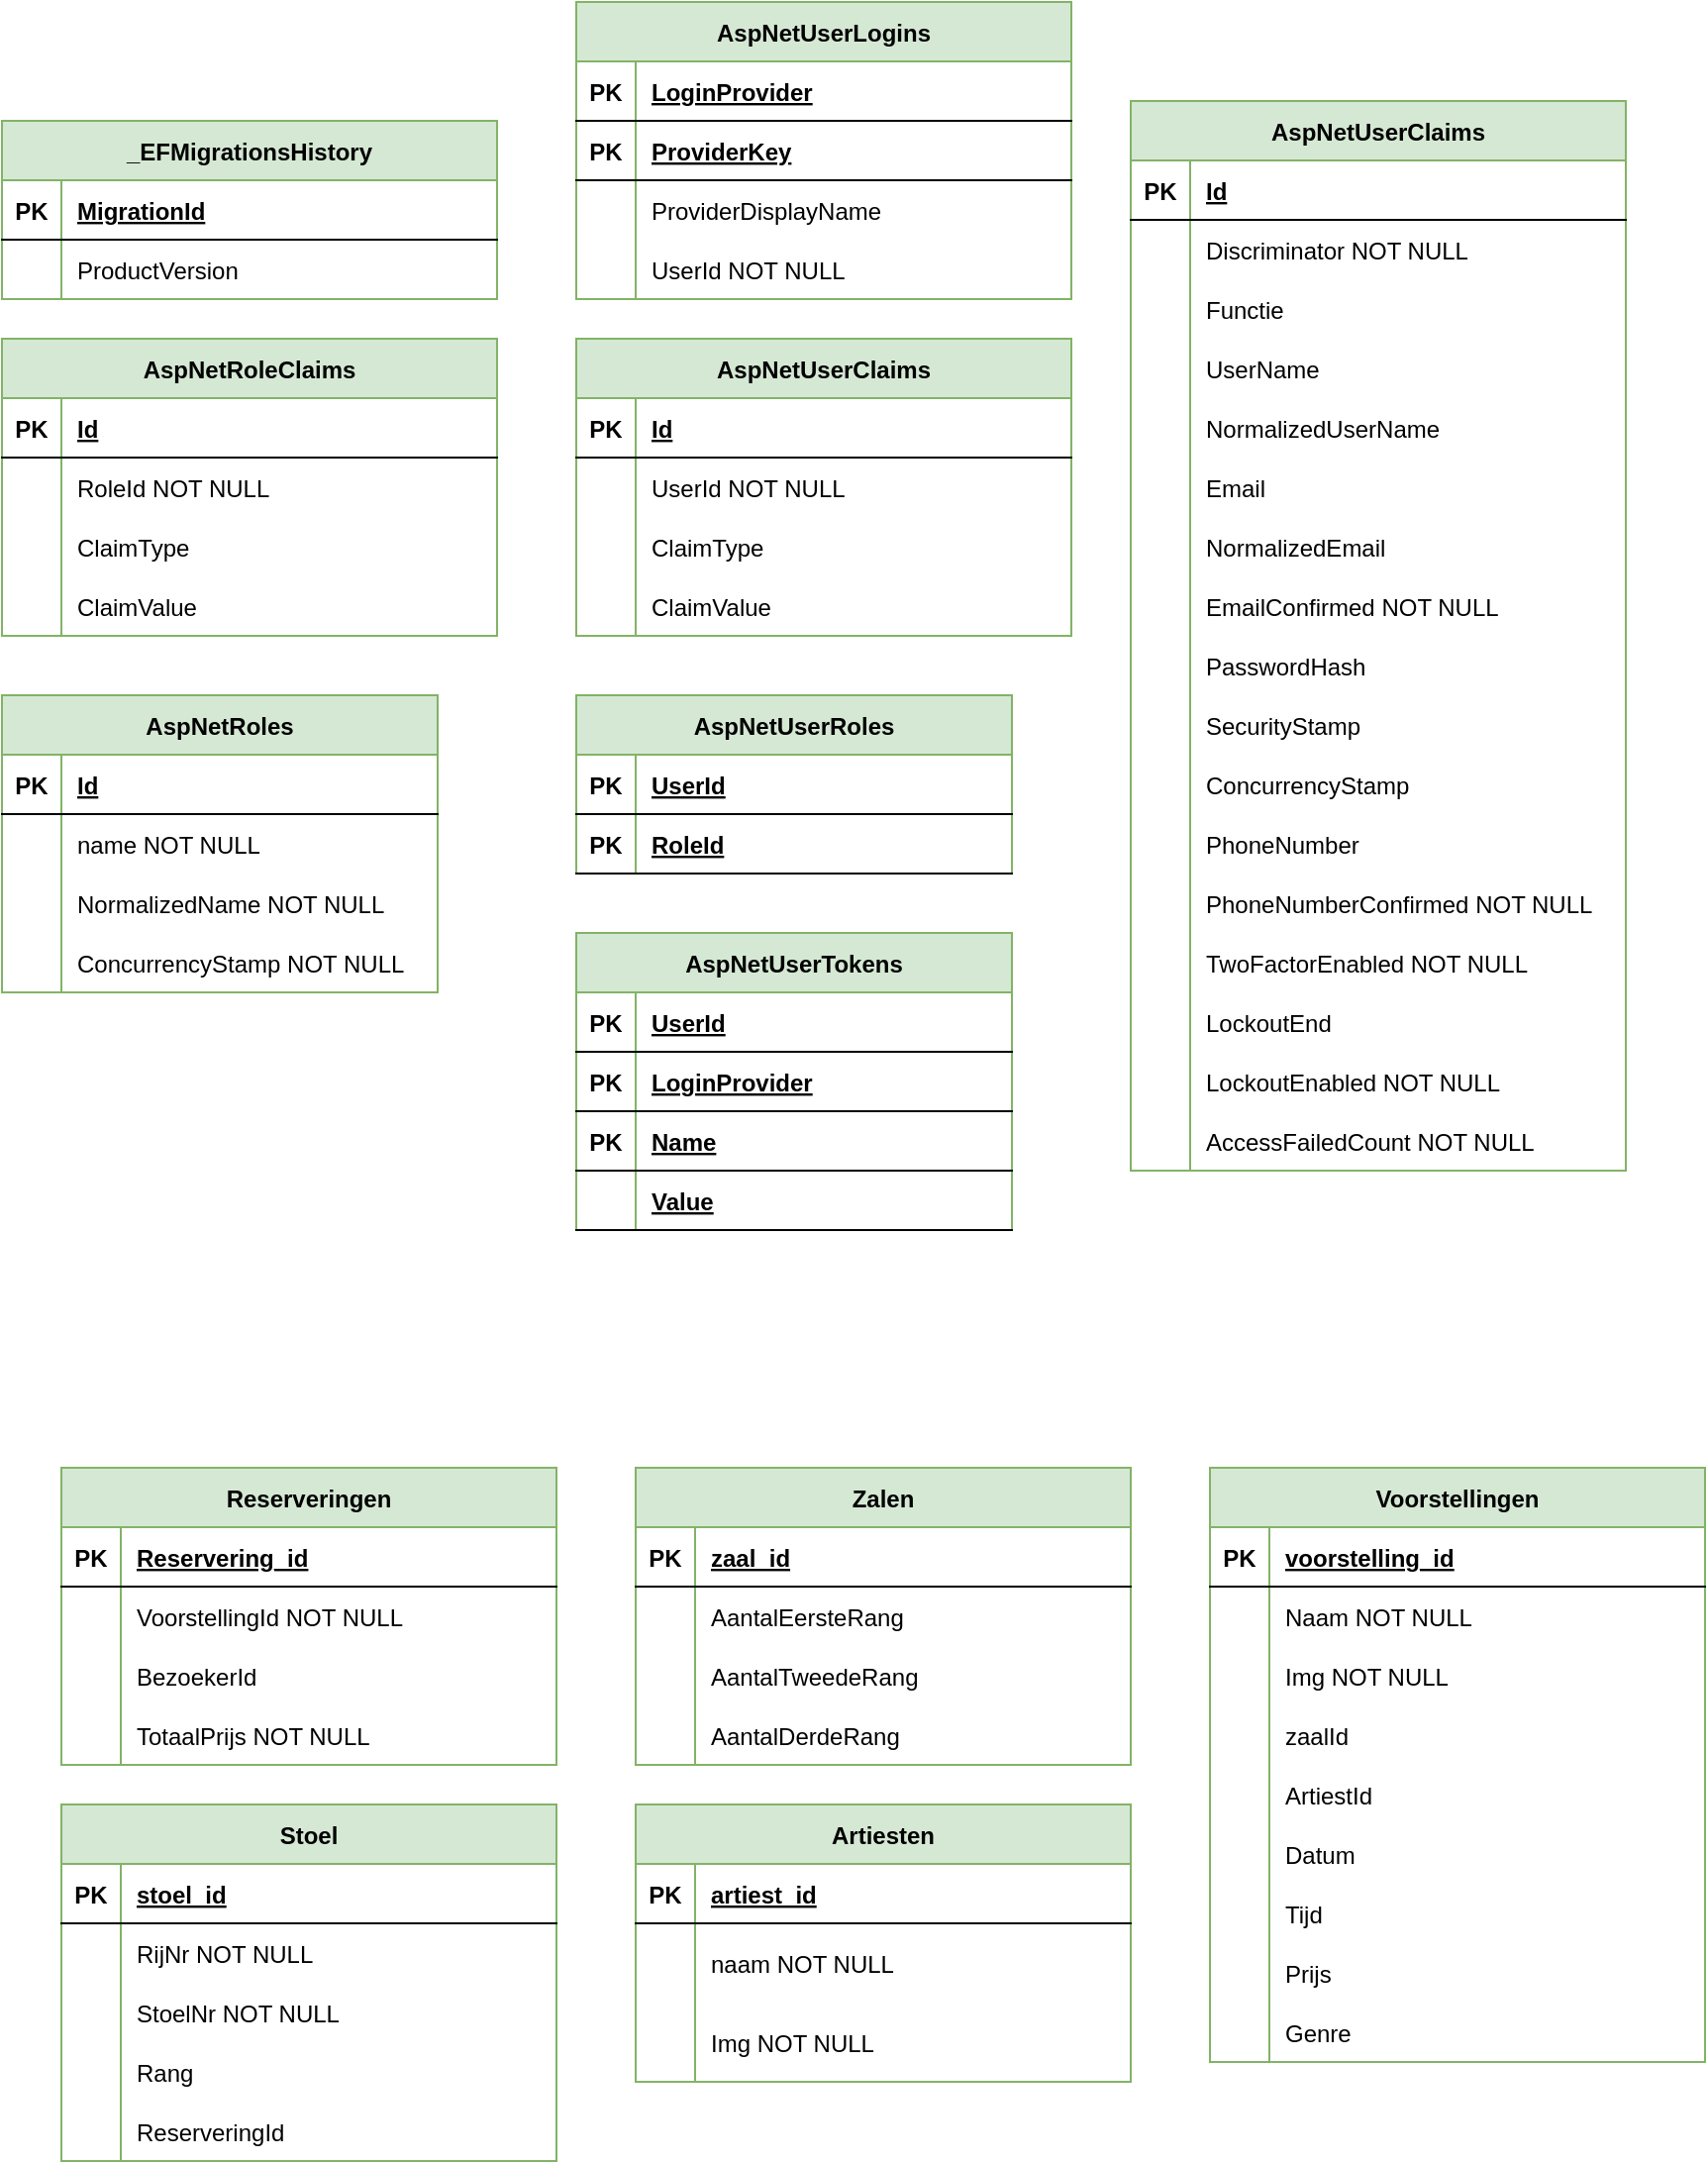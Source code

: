 <mxfile version="20.8.5" type="github">
  <diagram id="R2lEEEUBdFMjLlhIrx00" name="Page-1">
    <mxGraphModel dx="891" dy="1747" grid="1" gridSize="10" guides="1" tooltips="1" connect="1" arrows="1" fold="1" page="1" pageScale="1" pageWidth="850" pageHeight="1100" math="0" shadow="0" extFonts="Permanent Marker^https://fonts.googleapis.com/css?family=Permanent+Marker">
      <root>
        <mxCell id="0" />
        <mxCell id="1" parent="0" />
        <mxCell id="uzaLdpSw8z0IgYqA6lUg-38" value="Voorstellingen" style="shape=table;startSize=30;container=1;collapsible=1;childLayout=tableLayout;fixedRows=1;rowLines=0;fontStyle=1;align=center;resizeLast=1;fillColor=#d5e8d4;strokeColor=#82b366;" parent="1" vertex="1">
          <mxGeometry x="1100" y="980" width="250" height="300" as="geometry" />
        </mxCell>
        <mxCell id="uzaLdpSw8z0IgYqA6lUg-39" value="" style="shape=partialRectangle;collapsible=0;dropTarget=0;pointerEvents=0;fillColor=none;points=[[0,0.5],[1,0.5]];portConstraint=eastwest;top=0;left=0;right=0;bottom=1;" parent="uzaLdpSw8z0IgYqA6lUg-38" vertex="1">
          <mxGeometry y="30" width="250" height="30" as="geometry" />
        </mxCell>
        <mxCell id="uzaLdpSw8z0IgYqA6lUg-40" value="PK" style="shape=partialRectangle;overflow=hidden;connectable=0;fillColor=none;top=0;left=0;bottom=0;right=0;fontStyle=1;" parent="uzaLdpSw8z0IgYqA6lUg-39" vertex="1">
          <mxGeometry width="30" height="30" as="geometry">
            <mxRectangle width="30" height="30" as="alternateBounds" />
          </mxGeometry>
        </mxCell>
        <mxCell id="uzaLdpSw8z0IgYqA6lUg-41" value="voorstelling_id" style="shape=partialRectangle;overflow=hidden;connectable=0;fillColor=none;top=0;left=0;bottom=0;right=0;align=left;spacingLeft=6;fontStyle=5;" parent="uzaLdpSw8z0IgYqA6lUg-39" vertex="1">
          <mxGeometry x="30" width="220" height="30" as="geometry">
            <mxRectangle width="220" height="30" as="alternateBounds" />
          </mxGeometry>
        </mxCell>
        <mxCell id="uzaLdpSw8z0IgYqA6lUg-42" value="" style="shape=partialRectangle;collapsible=0;dropTarget=0;pointerEvents=0;fillColor=none;points=[[0,0.5],[1,0.5]];portConstraint=eastwest;top=0;left=0;right=0;bottom=0;" parent="uzaLdpSw8z0IgYqA6lUg-38" vertex="1">
          <mxGeometry y="60" width="250" height="30" as="geometry" />
        </mxCell>
        <mxCell id="uzaLdpSw8z0IgYqA6lUg-43" value="" style="shape=partialRectangle;overflow=hidden;connectable=0;fillColor=none;top=0;left=0;bottom=0;right=0;" parent="uzaLdpSw8z0IgYqA6lUg-42" vertex="1">
          <mxGeometry width="30" height="30" as="geometry">
            <mxRectangle width="30" height="30" as="alternateBounds" />
          </mxGeometry>
        </mxCell>
        <mxCell id="uzaLdpSw8z0IgYqA6lUg-44" value="Naam NOT NULL" style="shape=partialRectangle;overflow=hidden;connectable=0;fillColor=none;top=0;left=0;bottom=0;right=0;align=left;spacingLeft=6;" parent="uzaLdpSw8z0IgYqA6lUg-42" vertex="1">
          <mxGeometry x="30" width="220" height="30" as="geometry">
            <mxRectangle width="220" height="30" as="alternateBounds" />
          </mxGeometry>
        </mxCell>
        <mxCell id="uzaLdpSw8z0IgYqA6lUg-45" value="" style="shape=partialRectangle;collapsible=0;dropTarget=0;pointerEvents=0;fillColor=none;points=[[0,0.5],[1,0.5]];portConstraint=eastwest;top=0;left=0;right=0;bottom=0;" parent="uzaLdpSw8z0IgYqA6lUg-38" vertex="1">
          <mxGeometry y="90" width="250" height="30" as="geometry" />
        </mxCell>
        <mxCell id="uzaLdpSw8z0IgYqA6lUg-46" value="" style="shape=partialRectangle;overflow=hidden;connectable=0;fillColor=none;top=0;left=0;bottom=0;right=0;" parent="uzaLdpSw8z0IgYqA6lUg-45" vertex="1">
          <mxGeometry width="30" height="30" as="geometry">
            <mxRectangle width="30" height="30" as="alternateBounds" />
          </mxGeometry>
        </mxCell>
        <mxCell id="uzaLdpSw8z0IgYqA6lUg-47" value="Img NOT NULL" style="shape=partialRectangle;overflow=hidden;connectable=0;fillColor=none;top=0;left=0;bottom=0;right=0;align=left;spacingLeft=6;" parent="uzaLdpSw8z0IgYqA6lUg-45" vertex="1">
          <mxGeometry x="30" width="220" height="30" as="geometry">
            <mxRectangle width="220" height="30" as="alternateBounds" />
          </mxGeometry>
        </mxCell>
        <mxCell id="uzaLdpSw8z0IgYqA6lUg-48" style="shape=partialRectangle;collapsible=0;dropTarget=0;pointerEvents=0;fillColor=none;points=[[0,0.5],[1,0.5]];portConstraint=eastwest;top=0;left=0;right=0;bottom=0;" parent="uzaLdpSw8z0IgYqA6lUg-38" vertex="1">
          <mxGeometry y="120" width="250" height="30" as="geometry" />
        </mxCell>
        <mxCell id="uzaLdpSw8z0IgYqA6lUg-49" value="" style="shape=partialRectangle;overflow=hidden;connectable=0;fillColor=none;top=0;left=0;bottom=0;right=0;" parent="uzaLdpSw8z0IgYqA6lUg-48" vertex="1">
          <mxGeometry width="30" height="30" as="geometry">
            <mxRectangle width="30" height="30" as="alternateBounds" />
          </mxGeometry>
        </mxCell>
        <mxCell id="uzaLdpSw8z0IgYqA6lUg-50" value="zaalId" style="shape=partialRectangle;overflow=hidden;connectable=0;fillColor=none;top=0;left=0;bottom=0;right=0;align=left;spacingLeft=6;" parent="uzaLdpSw8z0IgYqA6lUg-48" vertex="1">
          <mxGeometry x="30" width="220" height="30" as="geometry">
            <mxRectangle width="220" height="30" as="alternateBounds" />
          </mxGeometry>
        </mxCell>
        <mxCell id="uzaLdpSw8z0IgYqA6lUg-54" style="shape=partialRectangle;collapsible=0;dropTarget=0;pointerEvents=0;fillColor=none;points=[[0,0.5],[1,0.5]];portConstraint=eastwest;top=0;left=0;right=0;bottom=0;" parent="uzaLdpSw8z0IgYqA6lUg-38" vertex="1">
          <mxGeometry y="150" width="250" height="30" as="geometry" />
        </mxCell>
        <mxCell id="uzaLdpSw8z0IgYqA6lUg-55" value="" style="shape=partialRectangle;overflow=hidden;connectable=0;fillColor=none;top=0;left=0;bottom=0;right=0;" parent="uzaLdpSw8z0IgYqA6lUg-54" vertex="1">
          <mxGeometry width="30" height="30" as="geometry">
            <mxRectangle width="30" height="30" as="alternateBounds" />
          </mxGeometry>
        </mxCell>
        <mxCell id="uzaLdpSw8z0IgYqA6lUg-56" value="ArtiestId" style="shape=partialRectangle;overflow=hidden;connectable=0;fillColor=none;top=0;left=0;bottom=0;right=0;align=left;spacingLeft=6;" parent="uzaLdpSw8z0IgYqA6lUg-54" vertex="1">
          <mxGeometry x="30" width="220" height="30" as="geometry">
            <mxRectangle width="220" height="30" as="alternateBounds" />
          </mxGeometry>
        </mxCell>
        <mxCell id="uzaLdpSw8z0IgYqA6lUg-57" style="shape=partialRectangle;collapsible=0;dropTarget=0;pointerEvents=0;fillColor=none;points=[[0,0.5],[1,0.5]];portConstraint=eastwest;top=0;left=0;right=0;bottom=0;" parent="uzaLdpSw8z0IgYqA6lUg-38" vertex="1">
          <mxGeometry y="180" width="250" height="30" as="geometry" />
        </mxCell>
        <mxCell id="uzaLdpSw8z0IgYqA6lUg-58" style="shape=partialRectangle;overflow=hidden;connectable=0;fillColor=none;top=0;left=0;bottom=0;right=0;" parent="uzaLdpSw8z0IgYqA6lUg-57" vertex="1">
          <mxGeometry width="30" height="30" as="geometry">
            <mxRectangle width="30" height="30" as="alternateBounds" />
          </mxGeometry>
        </mxCell>
        <mxCell id="uzaLdpSw8z0IgYqA6lUg-59" value="Datum" style="shape=partialRectangle;overflow=hidden;connectable=0;fillColor=none;top=0;left=0;bottom=0;right=0;align=left;spacingLeft=6;" parent="uzaLdpSw8z0IgYqA6lUg-57" vertex="1">
          <mxGeometry x="30" width="220" height="30" as="geometry">
            <mxRectangle width="220" height="30" as="alternateBounds" />
          </mxGeometry>
        </mxCell>
        <mxCell id="uzaLdpSw8z0IgYqA6lUg-60" style="shape=partialRectangle;collapsible=0;dropTarget=0;pointerEvents=0;fillColor=none;points=[[0,0.5],[1,0.5]];portConstraint=eastwest;top=0;left=0;right=0;bottom=0;" parent="uzaLdpSw8z0IgYqA6lUg-38" vertex="1">
          <mxGeometry y="210" width="250" height="30" as="geometry" />
        </mxCell>
        <mxCell id="uzaLdpSw8z0IgYqA6lUg-61" style="shape=partialRectangle;overflow=hidden;connectable=0;fillColor=none;top=0;left=0;bottom=0;right=0;" parent="uzaLdpSw8z0IgYqA6lUg-60" vertex="1">
          <mxGeometry width="30" height="30" as="geometry">
            <mxRectangle width="30" height="30" as="alternateBounds" />
          </mxGeometry>
        </mxCell>
        <mxCell id="uzaLdpSw8z0IgYqA6lUg-62" value="Tijd" style="shape=partialRectangle;overflow=hidden;connectable=0;fillColor=none;top=0;left=0;bottom=0;right=0;align=left;spacingLeft=6;" parent="uzaLdpSw8z0IgYqA6lUg-60" vertex="1">
          <mxGeometry x="30" width="220" height="30" as="geometry">
            <mxRectangle width="220" height="30" as="alternateBounds" />
          </mxGeometry>
        </mxCell>
        <mxCell id="uzaLdpSw8z0IgYqA6lUg-63" style="shape=partialRectangle;collapsible=0;dropTarget=0;pointerEvents=0;fillColor=none;points=[[0,0.5],[1,0.5]];portConstraint=eastwest;top=0;left=0;right=0;bottom=0;" parent="uzaLdpSw8z0IgYqA6lUg-38" vertex="1">
          <mxGeometry y="240" width="250" height="30" as="geometry" />
        </mxCell>
        <mxCell id="uzaLdpSw8z0IgYqA6lUg-64" style="shape=partialRectangle;overflow=hidden;connectable=0;fillColor=none;top=0;left=0;bottom=0;right=0;" parent="uzaLdpSw8z0IgYqA6lUg-63" vertex="1">
          <mxGeometry width="30" height="30" as="geometry">
            <mxRectangle width="30" height="30" as="alternateBounds" />
          </mxGeometry>
        </mxCell>
        <mxCell id="uzaLdpSw8z0IgYqA6lUg-65" value="Prijs" style="shape=partialRectangle;overflow=hidden;connectable=0;fillColor=none;top=0;left=0;bottom=0;right=0;align=left;spacingLeft=6;" parent="uzaLdpSw8z0IgYqA6lUg-63" vertex="1">
          <mxGeometry x="30" width="220" height="30" as="geometry">
            <mxRectangle width="220" height="30" as="alternateBounds" />
          </mxGeometry>
        </mxCell>
        <mxCell id="3CyB-Dzlygy-m_ODatNN-4" style="shape=partialRectangle;collapsible=0;dropTarget=0;pointerEvents=0;fillColor=none;points=[[0,0.5],[1,0.5]];portConstraint=eastwest;top=0;left=0;right=0;bottom=0;" vertex="1" parent="uzaLdpSw8z0IgYqA6lUg-38">
          <mxGeometry y="270" width="250" height="30" as="geometry" />
        </mxCell>
        <mxCell id="3CyB-Dzlygy-m_ODatNN-5" style="shape=partialRectangle;overflow=hidden;connectable=0;fillColor=none;top=0;left=0;bottom=0;right=0;" vertex="1" parent="3CyB-Dzlygy-m_ODatNN-4">
          <mxGeometry width="30" height="30" as="geometry">
            <mxRectangle width="30" height="30" as="alternateBounds" />
          </mxGeometry>
        </mxCell>
        <mxCell id="3CyB-Dzlygy-m_ODatNN-6" value="Genre" style="shape=partialRectangle;overflow=hidden;connectable=0;fillColor=none;top=0;left=0;bottom=0;right=0;align=left;spacingLeft=6;" vertex="1" parent="3CyB-Dzlygy-m_ODatNN-4">
          <mxGeometry x="30" width="220" height="30" as="geometry">
            <mxRectangle width="220" height="30" as="alternateBounds" />
          </mxGeometry>
        </mxCell>
        <mxCell id="uzaLdpSw8z0IgYqA6lUg-96" value="Zalen" style="shape=table;startSize=30;container=1;collapsible=1;childLayout=tableLayout;fixedRows=1;rowLines=0;fontStyle=1;align=center;resizeLast=1;fillColor=#d5e8d4;strokeColor=#82b366;" parent="1" vertex="1">
          <mxGeometry x="810" y="980" width="250" height="150" as="geometry" />
        </mxCell>
        <mxCell id="uzaLdpSw8z0IgYqA6lUg-97" value="" style="shape=partialRectangle;collapsible=0;dropTarget=0;pointerEvents=0;fillColor=none;points=[[0,0.5],[1,0.5]];portConstraint=eastwest;top=0;left=0;right=0;bottom=1;" parent="uzaLdpSw8z0IgYqA6lUg-96" vertex="1">
          <mxGeometry y="30" width="250" height="30" as="geometry" />
        </mxCell>
        <mxCell id="uzaLdpSw8z0IgYqA6lUg-98" value="PK" style="shape=partialRectangle;overflow=hidden;connectable=0;fillColor=none;top=0;left=0;bottom=0;right=0;fontStyle=1;" parent="uzaLdpSw8z0IgYqA6lUg-97" vertex="1">
          <mxGeometry width="30" height="30" as="geometry">
            <mxRectangle width="30" height="30" as="alternateBounds" />
          </mxGeometry>
        </mxCell>
        <mxCell id="uzaLdpSw8z0IgYqA6lUg-99" value="zaal_id" style="shape=partialRectangle;overflow=hidden;connectable=0;fillColor=none;top=0;left=0;bottom=0;right=0;align=left;spacingLeft=6;fontStyle=5;" parent="uzaLdpSw8z0IgYqA6lUg-97" vertex="1">
          <mxGeometry x="30" width="220" height="30" as="geometry">
            <mxRectangle width="220" height="30" as="alternateBounds" />
          </mxGeometry>
        </mxCell>
        <mxCell id="uzaLdpSw8z0IgYqA6lUg-100" value="" style="shape=partialRectangle;collapsible=0;dropTarget=0;pointerEvents=0;fillColor=none;points=[[0,0.5],[1,0.5]];portConstraint=eastwest;top=0;left=0;right=0;bottom=0;" parent="uzaLdpSw8z0IgYqA6lUg-96" vertex="1">
          <mxGeometry y="60" width="250" height="30" as="geometry" />
        </mxCell>
        <mxCell id="uzaLdpSw8z0IgYqA6lUg-101" value="" style="shape=partialRectangle;overflow=hidden;connectable=0;fillColor=none;top=0;left=0;bottom=0;right=0;" parent="uzaLdpSw8z0IgYqA6lUg-100" vertex="1">
          <mxGeometry width="30" height="30" as="geometry">
            <mxRectangle width="30" height="30" as="alternateBounds" />
          </mxGeometry>
        </mxCell>
        <mxCell id="uzaLdpSw8z0IgYqA6lUg-102" value="AantalEersteRang" style="shape=partialRectangle;overflow=hidden;connectable=0;fillColor=none;top=0;left=0;bottom=0;right=0;align=left;spacingLeft=6;" parent="uzaLdpSw8z0IgYqA6lUg-100" vertex="1">
          <mxGeometry x="30" width="220" height="30" as="geometry">
            <mxRectangle width="220" height="30" as="alternateBounds" />
          </mxGeometry>
        </mxCell>
        <mxCell id="uzaLdpSw8z0IgYqA6lUg-103" value="" style="shape=partialRectangle;collapsible=0;dropTarget=0;pointerEvents=0;fillColor=none;points=[[0,0.5],[1,0.5]];portConstraint=eastwest;top=0;left=0;right=0;bottom=0;" parent="uzaLdpSw8z0IgYqA6lUg-96" vertex="1">
          <mxGeometry y="90" width="250" height="30" as="geometry" />
        </mxCell>
        <mxCell id="uzaLdpSw8z0IgYqA6lUg-104" value="" style="shape=partialRectangle;overflow=hidden;connectable=0;fillColor=none;top=0;left=0;bottom=0;right=0;" parent="uzaLdpSw8z0IgYqA6lUg-103" vertex="1">
          <mxGeometry width="30" height="30" as="geometry">
            <mxRectangle width="30" height="30" as="alternateBounds" />
          </mxGeometry>
        </mxCell>
        <mxCell id="uzaLdpSw8z0IgYqA6lUg-105" value="AantalTweedeRang" style="shape=partialRectangle;overflow=hidden;connectable=0;fillColor=none;top=0;left=0;bottom=0;right=0;align=left;spacingLeft=6;" parent="uzaLdpSw8z0IgYqA6lUg-103" vertex="1">
          <mxGeometry x="30" width="220" height="30" as="geometry">
            <mxRectangle width="220" height="30" as="alternateBounds" />
          </mxGeometry>
        </mxCell>
        <mxCell id="3CyB-Dzlygy-m_ODatNN-1" style="shape=partialRectangle;collapsible=0;dropTarget=0;pointerEvents=0;fillColor=none;points=[[0,0.5],[1,0.5]];portConstraint=eastwest;top=0;left=0;right=0;bottom=0;" vertex="1" parent="uzaLdpSw8z0IgYqA6lUg-96">
          <mxGeometry y="120" width="250" height="30" as="geometry" />
        </mxCell>
        <mxCell id="3CyB-Dzlygy-m_ODatNN-2" style="shape=partialRectangle;overflow=hidden;connectable=0;fillColor=none;top=0;left=0;bottom=0;right=0;" vertex="1" parent="3CyB-Dzlygy-m_ODatNN-1">
          <mxGeometry width="30" height="30" as="geometry">
            <mxRectangle width="30" height="30" as="alternateBounds" />
          </mxGeometry>
        </mxCell>
        <mxCell id="3CyB-Dzlygy-m_ODatNN-3" value="AantalDerdeRang" style="shape=partialRectangle;overflow=hidden;connectable=0;fillColor=none;top=0;left=0;bottom=0;right=0;align=left;spacingLeft=6;" vertex="1" parent="3CyB-Dzlygy-m_ODatNN-1">
          <mxGeometry x="30" width="220" height="30" as="geometry">
            <mxRectangle width="220" height="30" as="alternateBounds" />
          </mxGeometry>
        </mxCell>
        <mxCell id="uzaLdpSw8z0IgYqA6lUg-112" value="Artiesten" style="shape=table;startSize=30;container=1;collapsible=1;childLayout=tableLayout;fixedRows=1;rowLines=0;fontStyle=1;align=center;resizeLast=1;strokeWidth=1;fillColor=#d5e8d4;strokeColor=#82b366;" parent="1" vertex="1">
          <mxGeometry x="810" y="1150" width="250" height="140" as="geometry" />
        </mxCell>
        <mxCell id="uzaLdpSw8z0IgYqA6lUg-113" value="" style="shape=partialRectangle;collapsible=0;dropTarget=0;pointerEvents=0;fillColor=none;points=[[0,0.5],[1,0.5]];portConstraint=eastwest;top=0;left=0;right=0;bottom=1;" parent="uzaLdpSw8z0IgYqA6lUg-112" vertex="1">
          <mxGeometry y="30" width="250" height="30" as="geometry" />
        </mxCell>
        <mxCell id="uzaLdpSw8z0IgYqA6lUg-114" value="PK" style="shape=partialRectangle;overflow=hidden;connectable=0;fillColor=none;top=0;left=0;bottom=0;right=0;fontStyle=1;" parent="uzaLdpSw8z0IgYqA6lUg-113" vertex="1">
          <mxGeometry width="30" height="30" as="geometry">
            <mxRectangle width="30" height="30" as="alternateBounds" />
          </mxGeometry>
        </mxCell>
        <mxCell id="uzaLdpSw8z0IgYqA6lUg-115" value="artiest_id" style="shape=partialRectangle;overflow=hidden;connectable=0;fillColor=none;top=0;left=0;bottom=0;right=0;align=left;spacingLeft=6;fontStyle=5;" parent="uzaLdpSw8z0IgYqA6lUg-113" vertex="1">
          <mxGeometry x="30" width="220" height="30" as="geometry">
            <mxRectangle width="220" height="30" as="alternateBounds" />
          </mxGeometry>
        </mxCell>
        <mxCell id="uzaLdpSw8z0IgYqA6lUg-116" value="" style="shape=partialRectangle;collapsible=0;dropTarget=0;pointerEvents=0;fillColor=none;points=[[0,0.5],[1,0.5]];portConstraint=eastwest;top=0;left=0;right=0;bottom=0;" parent="uzaLdpSw8z0IgYqA6lUg-112" vertex="1">
          <mxGeometry y="60" width="250" height="40" as="geometry" />
        </mxCell>
        <mxCell id="uzaLdpSw8z0IgYqA6lUg-117" value="" style="shape=partialRectangle;overflow=hidden;connectable=0;fillColor=none;top=0;left=0;bottom=0;right=0;" parent="uzaLdpSw8z0IgYqA6lUg-116" vertex="1">
          <mxGeometry width="30" height="40" as="geometry">
            <mxRectangle width="30" height="40" as="alternateBounds" />
          </mxGeometry>
        </mxCell>
        <mxCell id="uzaLdpSw8z0IgYqA6lUg-118" value="naam NOT NULL" style="shape=partialRectangle;overflow=hidden;connectable=0;fillColor=none;top=0;left=0;bottom=0;right=0;align=left;spacingLeft=6;" parent="uzaLdpSw8z0IgYqA6lUg-116" vertex="1">
          <mxGeometry x="30" width="220" height="40" as="geometry">
            <mxRectangle width="220" height="40" as="alternateBounds" />
          </mxGeometry>
        </mxCell>
        <mxCell id="3CyB-Dzlygy-m_ODatNN-29" style="shape=partialRectangle;collapsible=0;dropTarget=0;pointerEvents=0;fillColor=none;points=[[0,0.5],[1,0.5]];portConstraint=eastwest;top=0;left=0;right=0;bottom=0;" vertex="1" parent="uzaLdpSw8z0IgYqA6lUg-112">
          <mxGeometry y="100" width="250" height="40" as="geometry" />
        </mxCell>
        <mxCell id="3CyB-Dzlygy-m_ODatNN-30" style="shape=partialRectangle;overflow=hidden;connectable=0;fillColor=none;top=0;left=0;bottom=0;right=0;" vertex="1" parent="3CyB-Dzlygy-m_ODatNN-29">
          <mxGeometry width="30" height="40" as="geometry">
            <mxRectangle width="30" height="40" as="alternateBounds" />
          </mxGeometry>
        </mxCell>
        <mxCell id="3CyB-Dzlygy-m_ODatNN-31" value="Img NOT NULL" style="shape=partialRectangle;overflow=hidden;connectable=0;fillColor=none;top=0;left=0;bottom=0;right=0;align=left;spacingLeft=6;" vertex="1" parent="3CyB-Dzlygy-m_ODatNN-29">
          <mxGeometry x="30" width="220" height="40" as="geometry">
            <mxRectangle width="220" height="40" as="alternateBounds" />
          </mxGeometry>
        </mxCell>
        <mxCell id="uzaLdpSw8z0IgYqA6lUg-128" value="Reserveringen" style="shape=table;startSize=30;container=1;collapsible=1;childLayout=tableLayout;fixedRows=1;rowLines=0;fontStyle=1;align=center;resizeLast=1;fillColor=#d5e8d4;strokeColor=#82b366;" parent="1" vertex="1">
          <mxGeometry x="520" y="980" width="250" height="150" as="geometry" />
        </mxCell>
        <mxCell id="uzaLdpSw8z0IgYqA6lUg-129" value="" style="shape=partialRectangle;collapsible=0;dropTarget=0;pointerEvents=0;fillColor=none;points=[[0,0.5],[1,0.5]];portConstraint=eastwest;top=0;left=0;right=0;bottom=1;" parent="uzaLdpSw8z0IgYqA6lUg-128" vertex="1">
          <mxGeometry y="30" width="250" height="30" as="geometry" />
        </mxCell>
        <mxCell id="uzaLdpSw8z0IgYqA6lUg-130" value="PK" style="shape=partialRectangle;overflow=hidden;connectable=0;fillColor=none;top=0;left=0;bottom=0;right=0;fontStyle=1;" parent="uzaLdpSw8z0IgYqA6lUg-129" vertex="1">
          <mxGeometry width="30" height="30" as="geometry">
            <mxRectangle width="30" height="30" as="alternateBounds" />
          </mxGeometry>
        </mxCell>
        <mxCell id="uzaLdpSw8z0IgYqA6lUg-131" value="Reservering_id" style="shape=partialRectangle;overflow=hidden;connectable=0;fillColor=none;top=0;left=0;bottom=0;right=0;align=left;spacingLeft=6;fontStyle=5;" parent="uzaLdpSw8z0IgYqA6lUg-129" vertex="1">
          <mxGeometry x="30" width="220" height="30" as="geometry">
            <mxRectangle width="220" height="30" as="alternateBounds" />
          </mxGeometry>
        </mxCell>
        <mxCell id="uzaLdpSw8z0IgYqA6lUg-132" value="" style="shape=partialRectangle;collapsible=0;dropTarget=0;pointerEvents=0;fillColor=none;points=[[0,0.5],[1,0.5]];portConstraint=eastwest;top=0;left=0;right=0;bottom=0;" parent="uzaLdpSw8z0IgYqA6lUg-128" vertex="1">
          <mxGeometry y="60" width="250" height="30" as="geometry" />
        </mxCell>
        <mxCell id="uzaLdpSw8z0IgYqA6lUg-133" value="" style="shape=partialRectangle;overflow=hidden;connectable=0;fillColor=none;top=0;left=0;bottom=0;right=0;" parent="uzaLdpSw8z0IgYqA6lUg-132" vertex="1">
          <mxGeometry width="30" height="30" as="geometry">
            <mxRectangle width="30" height="30" as="alternateBounds" />
          </mxGeometry>
        </mxCell>
        <mxCell id="uzaLdpSw8z0IgYqA6lUg-134" value="VoorstellingId NOT NULL" style="shape=partialRectangle;overflow=hidden;connectable=0;fillColor=none;top=0;left=0;bottom=0;right=0;align=left;spacingLeft=6;" parent="uzaLdpSw8z0IgYqA6lUg-132" vertex="1">
          <mxGeometry x="30" width="220" height="30" as="geometry">
            <mxRectangle width="220" height="30" as="alternateBounds" />
          </mxGeometry>
        </mxCell>
        <mxCell id="uzaLdpSw8z0IgYqA6lUg-135" value="" style="shape=partialRectangle;collapsible=0;dropTarget=0;pointerEvents=0;fillColor=none;points=[[0,0.5],[1,0.5]];portConstraint=eastwest;top=0;left=0;right=0;bottom=0;" parent="uzaLdpSw8z0IgYqA6lUg-128" vertex="1">
          <mxGeometry y="90" width="250" height="30" as="geometry" />
        </mxCell>
        <mxCell id="uzaLdpSw8z0IgYqA6lUg-136" value="" style="shape=partialRectangle;overflow=hidden;connectable=0;fillColor=none;top=0;left=0;bottom=0;right=0;" parent="uzaLdpSw8z0IgYqA6lUg-135" vertex="1">
          <mxGeometry width="30" height="30" as="geometry">
            <mxRectangle width="30" height="30" as="alternateBounds" />
          </mxGeometry>
        </mxCell>
        <mxCell id="uzaLdpSw8z0IgYqA6lUg-137" value="BezoekerId" style="shape=partialRectangle;overflow=hidden;connectable=0;fillColor=none;top=0;left=0;bottom=0;right=0;align=left;spacingLeft=6;" parent="uzaLdpSw8z0IgYqA6lUg-135" vertex="1">
          <mxGeometry x="30" width="220" height="30" as="geometry">
            <mxRectangle width="220" height="30" as="alternateBounds" />
          </mxGeometry>
        </mxCell>
        <mxCell id="3CyB-Dzlygy-m_ODatNN-23" style="shape=partialRectangle;collapsible=0;dropTarget=0;pointerEvents=0;fillColor=none;points=[[0,0.5],[1,0.5]];portConstraint=eastwest;top=0;left=0;right=0;bottom=0;" vertex="1" parent="uzaLdpSw8z0IgYqA6lUg-128">
          <mxGeometry y="120" width="250" height="30" as="geometry" />
        </mxCell>
        <mxCell id="3CyB-Dzlygy-m_ODatNN-24" style="shape=partialRectangle;overflow=hidden;connectable=0;fillColor=none;top=0;left=0;bottom=0;right=0;" vertex="1" parent="3CyB-Dzlygy-m_ODatNN-23">
          <mxGeometry width="30" height="30" as="geometry">
            <mxRectangle width="30" height="30" as="alternateBounds" />
          </mxGeometry>
        </mxCell>
        <mxCell id="3CyB-Dzlygy-m_ODatNN-25" value="TotaalPrijs NOT NULL" style="shape=partialRectangle;overflow=hidden;connectable=0;fillColor=none;top=0;left=0;bottom=0;right=0;align=left;spacingLeft=6;" vertex="1" parent="3CyB-Dzlygy-m_ODatNN-23">
          <mxGeometry x="30" width="220" height="30" as="geometry">
            <mxRectangle width="220" height="30" as="alternateBounds" />
          </mxGeometry>
        </mxCell>
        <mxCell id="3CyB-Dzlygy-m_ODatNN-7" value="Stoel" style="shape=table;startSize=30;container=1;collapsible=1;childLayout=tableLayout;fixedRows=1;rowLines=0;fontStyle=1;align=center;resizeLast=1;fillColor=#d5e8d4;strokeColor=#82b366;" vertex="1" parent="1">
          <mxGeometry x="520" y="1150" width="250" height="180" as="geometry" />
        </mxCell>
        <mxCell id="3CyB-Dzlygy-m_ODatNN-8" value="" style="shape=partialRectangle;collapsible=0;dropTarget=0;pointerEvents=0;fillColor=none;points=[[0,0.5],[1,0.5]];portConstraint=eastwest;top=0;left=0;right=0;bottom=1;" vertex="1" parent="3CyB-Dzlygy-m_ODatNN-7">
          <mxGeometry y="30" width="250" height="30" as="geometry" />
        </mxCell>
        <mxCell id="3CyB-Dzlygy-m_ODatNN-9" value="PK" style="shape=partialRectangle;overflow=hidden;connectable=0;fillColor=none;top=0;left=0;bottom=0;right=0;fontStyle=1;" vertex="1" parent="3CyB-Dzlygy-m_ODatNN-8">
          <mxGeometry width="30" height="30" as="geometry">
            <mxRectangle width="30" height="30" as="alternateBounds" />
          </mxGeometry>
        </mxCell>
        <mxCell id="3CyB-Dzlygy-m_ODatNN-10" value="stoel_id" style="shape=partialRectangle;overflow=hidden;connectable=0;fillColor=none;top=0;left=0;bottom=0;right=0;align=left;spacingLeft=6;fontStyle=5;" vertex="1" parent="3CyB-Dzlygy-m_ODatNN-8">
          <mxGeometry x="30" width="220" height="30" as="geometry">
            <mxRectangle width="220" height="30" as="alternateBounds" />
          </mxGeometry>
        </mxCell>
        <mxCell id="3CyB-Dzlygy-m_ODatNN-11" value="" style="shape=partialRectangle;collapsible=0;dropTarget=0;pointerEvents=0;fillColor=none;points=[[0,0.5],[1,0.5]];portConstraint=eastwest;top=0;left=0;right=0;bottom=0;" vertex="1" parent="3CyB-Dzlygy-m_ODatNN-7">
          <mxGeometry y="60" width="250" height="30" as="geometry" />
        </mxCell>
        <mxCell id="3CyB-Dzlygy-m_ODatNN-12" value="" style="shape=partialRectangle;overflow=hidden;connectable=0;fillColor=none;top=0;left=0;bottom=0;right=0;" vertex="1" parent="3CyB-Dzlygy-m_ODatNN-11">
          <mxGeometry width="30" height="30" as="geometry">
            <mxRectangle width="30" height="30" as="alternateBounds" />
          </mxGeometry>
        </mxCell>
        <mxCell id="3CyB-Dzlygy-m_ODatNN-13" value="RijNr NOT NULL" style="shape=partialRectangle;overflow=hidden;connectable=0;fillColor=none;top=0;left=0;bottom=0;right=0;align=left;spacingLeft=6;" vertex="1" parent="3CyB-Dzlygy-m_ODatNN-11">
          <mxGeometry x="30" width="220" height="30" as="geometry">
            <mxRectangle width="220" height="30" as="alternateBounds" />
          </mxGeometry>
        </mxCell>
        <mxCell id="3CyB-Dzlygy-m_ODatNN-14" value="" style="shape=partialRectangle;collapsible=0;dropTarget=0;pointerEvents=0;fillColor=none;points=[[0,0.5],[1,0.5]];portConstraint=eastwest;top=0;left=0;right=0;bottom=0;" vertex="1" parent="3CyB-Dzlygy-m_ODatNN-7">
          <mxGeometry y="90" width="250" height="30" as="geometry" />
        </mxCell>
        <mxCell id="3CyB-Dzlygy-m_ODatNN-15" value="" style="shape=partialRectangle;overflow=hidden;connectable=0;fillColor=none;top=0;left=0;bottom=0;right=0;" vertex="1" parent="3CyB-Dzlygy-m_ODatNN-14">
          <mxGeometry width="30" height="30" as="geometry">
            <mxRectangle width="30" height="30" as="alternateBounds" />
          </mxGeometry>
        </mxCell>
        <mxCell id="3CyB-Dzlygy-m_ODatNN-16" value="StoelNr NOT NULL" style="shape=partialRectangle;overflow=hidden;connectable=0;fillColor=none;top=0;left=0;bottom=0;right=0;align=left;spacingLeft=6;" vertex="1" parent="3CyB-Dzlygy-m_ODatNN-14">
          <mxGeometry x="30" width="220" height="30" as="geometry">
            <mxRectangle width="220" height="30" as="alternateBounds" />
          </mxGeometry>
        </mxCell>
        <mxCell id="3CyB-Dzlygy-m_ODatNN-17" style="shape=partialRectangle;collapsible=0;dropTarget=0;pointerEvents=0;fillColor=none;points=[[0,0.5],[1,0.5]];portConstraint=eastwest;top=0;left=0;right=0;bottom=0;" vertex="1" parent="3CyB-Dzlygy-m_ODatNN-7">
          <mxGeometry y="120" width="250" height="30" as="geometry" />
        </mxCell>
        <mxCell id="3CyB-Dzlygy-m_ODatNN-18" style="shape=partialRectangle;overflow=hidden;connectable=0;fillColor=none;top=0;left=0;bottom=0;right=0;" vertex="1" parent="3CyB-Dzlygy-m_ODatNN-17">
          <mxGeometry width="30" height="30" as="geometry">
            <mxRectangle width="30" height="30" as="alternateBounds" />
          </mxGeometry>
        </mxCell>
        <mxCell id="3CyB-Dzlygy-m_ODatNN-19" value="Rang" style="shape=partialRectangle;overflow=hidden;connectable=0;fillColor=none;top=0;left=0;bottom=0;right=0;align=left;spacingLeft=6;" vertex="1" parent="3CyB-Dzlygy-m_ODatNN-17">
          <mxGeometry x="30" width="220" height="30" as="geometry">
            <mxRectangle width="220" height="30" as="alternateBounds" />
          </mxGeometry>
        </mxCell>
        <mxCell id="3CyB-Dzlygy-m_ODatNN-20" style="shape=partialRectangle;collapsible=0;dropTarget=0;pointerEvents=0;fillColor=none;points=[[0,0.5],[1,0.5]];portConstraint=eastwest;top=0;left=0;right=0;bottom=0;" vertex="1" parent="3CyB-Dzlygy-m_ODatNN-7">
          <mxGeometry y="150" width="250" height="30" as="geometry" />
        </mxCell>
        <mxCell id="3CyB-Dzlygy-m_ODatNN-21" style="shape=partialRectangle;overflow=hidden;connectable=0;fillColor=none;top=0;left=0;bottom=0;right=0;" vertex="1" parent="3CyB-Dzlygy-m_ODatNN-20">
          <mxGeometry width="30" height="30" as="geometry">
            <mxRectangle width="30" height="30" as="alternateBounds" />
          </mxGeometry>
        </mxCell>
        <mxCell id="3CyB-Dzlygy-m_ODatNN-22" value="ReserveringId" style="shape=partialRectangle;overflow=hidden;connectable=0;fillColor=none;top=0;left=0;bottom=0;right=0;align=left;spacingLeft=6;" vertex="1" parent="3CyB-Dzlygy-m_ODatNN-20">
          <mxGeometry x="30" width="220" height="30" as="geometry">
            <mxRectangle width="220" height="30" as="alternateBounds" />
          </mxGeometry>
        </mxCell>
        <mxCell id="3CyB-Dzlygy-m_ODatNN-32" value="_EFMigrationsHistory" style="shape=table;startSize=30;container=1;collapsible=1;childLayout=tableLayout;fixedRows=1;rowLines=0;fontStyle=1;align=center;resizeLast=1;fillColor=#d5e8d4;strokeColor=#82b366;" vertex="1" parent="1">
          <mxGeometry x="490" y="300" width="250" height="90" as="geometry" />
        </mxCell>
        <mxCell id="3CyB-Dzlygy-m_ODatNN-33" value="" style="shape=partialRectangle;collapsible=0;dropTarget=0;pointerEvents=0;fillColor=none;points=[[0,0.5],[1,0.5]];portConstraint=eastwest;top=0;left=0;right=0;bottom=1;" vertex="1" parent="3CyB-Dzlygy-m_ODatNN-32">
          <mxGeometry y="30" width="250" height="30" as="geometry" />
        </mxCell>
        <mxCell id="3CyB-Dzlygy-m_ODatNN-34" value="PK" style="shape=partialRectangle;overflow=hidden;connectable=0;fillColor=none;top=0;left=0;bottom=0;right=0;fontStyle=1;" vertex="1" parent="3CyB-Dzlygy-m_ODatNN-33">
          <mxGeometry width="30" height="30" as="geometry">
            <mxRectangle width="30" height="30" as="alternateBounds" />
          </mxGeometry>
        </mxCell>
        <mxCell id="3CyB-Dzlygy-m_ODatNN-35" value="MigrationId" style="shape=partialRectangle;overflow=hidden;connectable=0;fillColor=none;top=0;left=0;bottom=0;right=0;align=left;spacingLeft=6;fontStyle=5;" vertex="1" parent="3CyB-Dzlygy-m_ODatNN-33">
          <mxGeometry x="30" width="220" height="30" as="geometry">
            <mxRectangle width="220" height="30" as="alternateBounds" />
          </mxGeometry>
        </mxCell>
        <mxCell id="3CyB-Dzlygy-m_ODatNN-36" value="" style="shape=partialRectangle;collapsible=0;dropTarget=0;pointerEvents=0;fillColor=none;points=[[0,0.5],[1,0.5]];portConstraint=eastwest;top=0;left=0;right=0;bottom=0;" vertex="1" parent="3CyB-Dzlygy-m_ODatNN-32">
          <mxGeometry y="60" width="250" height="30" as="geometry" />
        </mxCell>
        <mxCell id="3CyB-Dzlygy-m_ODatNN-37" value="" style="shape=partialRectangle;overflow=hidden;connectable=0;fillColor=none;top=0;left=0;bottom=0;right=0;" vertex="1" parent="3CyB-Dzlygy-m_ODatNN-36">
          <mxGeometry width="30" height="30" as="geometry">
            <mxRectangle width="30" height="30" as="alternateBounds" />
          </mxGeometry>
        </mxCell>
        <mxCell id="3CyB-Dzlygy-m_ODatNN-38" value="ProductVersion" style="shape=partialRectangle;overflow=hidden;connectable=0;fillColor=none;top=0;left=0;bottom=0;right=0;align=left;spacingLeft=6;" vertex="1" parent="3CyB-Dzlygy-m_ODatNN-36">
          <mxGeometry x="30" width="220" height="30" as="geometry">
            <mxRectangle width="220" height="30" as="alternateBounds" />
          </mxGeometry>
        </mxCell>
        <mxCell id="3CyB-Dzlygy-m_ODatNN-45" value="AspNetRoleClaims" style="shape=table;startSize=30;container=1;collapsible=1;childLayout=tableLayout;fixedRows=1;rowLines=0;fontStyle=1;align=center;resizeLast=1;fillColor=#d5e8d4;strokeColor=#82b366;" vertex="1" parent="1">
          <mxGeometry x="490" y="410" width="250" height="150" as="geometry" />
        </mxCell>
        <mxCell id="3CyB-Dzlygy-m_ODatNN-46" value="" style="shape=partialRectangle;collapsible=0;dropTarget=0;pointerEvents=0;fillColor=none;points=[[0,0.5],[1,0.5]];portConstraint=eastwest;top=0;left=0;right=0;bottom=1;" vertex="1" parent="3CyB-Dzlygy-m_ODatNN-45">
          <mxGeometry y="30" width="250" height="30" as="geometry" />
        </mxCell>
        <mxCell id="3CyB-Dzlygy-m_ODatNN-47" value="PK" style="shape=partialRectangle;overflow=hidden;connectable=0;fillColor=none;top=0;left=0;bottom=0;right=0;fontStyle=1;" vertex="1" parent="3CyB-Dzlygy-m_ODatNN-46">
          <mxGeometry width="30" height="30" as="geometry">
            <mxRectangle width="30" height="30" as="alternateBounds" />
          </mxGeometry>
        </mxCell>
        <mxCell id="3CyB-Dzlygy-m_ODatNN-48" value="Id" style="shape=partialRectangle;overflow=hidden;connectable=0;fillColor=none;top=0;left=0;bottom=0;right=0;align=left;spacingLeft=6;fontStyle=5;" vertex="1" parent="3CyB-Dzlygy-m_ODatNN-46">
          <mxGeometry x="30" width="220" height="30" as="geometry">
            <mxRectangle width="220" height="30" as="alternateBounds" />
          </mxGeometry>
        </mxCell>
        <mxCell id="3CyB-Dzlygy-m_ODatNN-49" value="" style="shape=partialRectangle;collapsible=0;dropTarget=0;pointerEvents=0;fillColor=none;points=[[0,0.5],[1,0.5]];portConstraint=eastwest;top=0;left=0;right=0;bottom=0;" vertex="1" parent="3CyB-Dzlygy-m_ODatNN-45">
          <mxGeometry y="60" width="250" height="30" as="geometry" />
        </mxCell>
        <mxCell id="3CyB-Dzlygy-m_ODatNN-50" value="" style="shape=partialRectangle;overflow=hidden;connectable=0;fillColor=none;top=0;left=0;bottom=0;right=0;" vertex="1" parent="3CyB-Dzlygy-m_ODatNN-49">
          <mxGeometry width="30" height="30" as="geometry">
            <mxRectangle width="30" height="30" as="alternateBounds" />
          </mxGeometry>
        </mxCell>
        <mxCell id="3CyB-Dzlygy-m_ODatNN-51" value="RoleId NOT NULL" style="shape=partialRectangle;overflow=hidden;connectable=0;fillColor=none;top=0;left=0;bottom=0;right=0;align=left;spacingLeft=6;" vertex="1" parent="3CyB-Dzlygy-m_ODatNN-49">
          <mxGeometry x="30" width="220" height="30" as="geometry">
            <mxRectangle width="220" height="30" as="alternateBounds" />
          </mxGeometry>
        </mxCell>
        <mxCell id="3CyB-Dzlygy-m_ODatNN-52" style="shape=partialRectangle;collapsible=0;dropTarget=0;pointerEvents=0;fillColor=none;points=[[0,0.5],[1,0.5]];portConstraint=eastwest;top=0;left=0;right=0;bottom=0;" vertex="1" parent="3CyB-Dzlygy-m_ODatNN-45">
          <mxGeometry y="90" width="250" height="30" as="geometry" />
        </mxCell>
        <mxCell id="3CyB-Dzlygy-m_ODatNN-53" style="shape=partialRectangle;overflow=hidden;connectable=0;fillColor=none;top=0;left=0;bottom=0;right=0;" vertex="1" parent="3CyB-Dzlygy-m_ODatNN-52">
          <mxGeometry width="30" height="30" as="geometry">
            <mxRectangle width="30" height="30" as="alternateBounds" />
          </mxGeometry>
        </mxCell>
        <mxCell id="3CyB-Dzlygy-m_ODatNN-54" value="ClaimType" style="shape=partialRectangle;overflow=hidden;connectable=0;fillColor=none;top=0;left=0;bottom=0;right=0;align=left;spacingLeft=6;" vertex="1" parent="3CyB-Dzlygy-m_ODatNN-52">
          <mxGeometry x="30" width="220" height="30" as="geometry">
            <mxRectangle width="220" height="30" as="alternateBounds" />
          </mxGeometry>
        </mxCell>
        <mxCell id="3CyB-Dzlygy-m_ODatNN-55" style="shape=partialRectangle;collapsible=0;dropTarget=0;pointerEvents=0;fillColor=none;points=[[0,0.5],[1,0.5]];portConstraint=eastwest;top=0;left=0;right=0;bottom=0;" vertex="1" parent="3CyB-Dzlygy-m_ODatNN-45">
          <mxGeometry y="120" width="250" height="30" as="geometry" />
        </mxCell>
        <mxCell id="3CyB-Dzlygy-m_ODatNN-56" style="shape=partialRectangle;overflow=hidden;connectable=0;fillColor=none;top=0;left=0;bottom=0;right=0;" vertex="1" parent="3CyB-Dzlygy-m_ODatNN-55">
          <mxGeometry width="30" height="30" as="geometry">
            <mxRectangle width="30" height="30" as="alternateBounds" />
          </mxGeometry>
        </mxCell>
        <mxCell id="3CyB-Dzlygy-m_ODatNN-57" value="ClaimValue" style="shape=partialRectangle;overflow=hidden;connectable=0;fillColor=none;top=0;left=0;bottom=0;right=0;align=left;spacingLeft=6;" vertex="1" parent="3CyB-Dzlygy-m_ODatNN-55">
          <mxGeometry x="30" width="220" height="30" as="geometry">
            <mxRectangle width="220" height="30" as="alternateBounds" />
          </mxGeometry>
        </mxCell>
        <mxCell id="3CyB-Dzlygy-m_ODatNN-62" value="AspNetRoles" style="shape=table;startSize=30;container=1;collapsible=1;childLayout=tableLayout;fixedRows=1;rowLines=0;fontStyle=1;align=center;resizeLast=1;fillColor=#d5e8d4;strokeColor=#82b366;" vertex="1" parent="1">
          <mxGeometry x="490" y="590" width="220" height="150" as="geometry" />
        </mxCell>
        <mxCell id="3CyB-Dzlygy-m_ODatNN-63" value="" style="shape=tableRow;horizontal=0;startSize=0;swimlaneHead=0;swimlaneBody=0;fillColor=none;collapsible=0;dropTarget=0;points=[[0,0.5],[1,0.5]];portConstraint=eastwest;top=0;left=0;right=0;bottom=1;" vertex="1" parent="3CyB-Dzlygy-m_ODatNN-62">
          <mxGeometry y="30" width="220" height="30" as="geometry" />
        </mxCell>
        <mxCell id="3CyB-Dzlygy-m_ODatNN-64" value="PK" style="shape=partialRectangle;connectable=0;fillColor=none;top=0;left=0;bottom=0;right=0;fontStyle=1;overflow=hidden;" vertex="1" parent="3CyB-Dzlygy-m_ODatNN-63">
          <mxGeometry width="30" height="30" as="geometry">
            <mxRectangle width="30" height="30" as="alternateBounds" />
          </mxGeometry>
        </mxCell>
        <mxCell id="3CyB-Dzlygy-m_ODatNN-65" value="Id" style="shape=partialRectangle;connectable=0;fillColor=none;top=0;left=0;bottom=0;right=0;align=left;spacingLeft=6;fontStyle=5;overflow=hidden;" vertex="1" parent="3CyB-Dzlygy-m_ODatNN-63">
          <mxGeometry x="30" width="190" height="30" as="geometry">
            <mxRectangle width="190" height="30" as="alternateBounds" />
          </mxGeometry>
        </mxCell>
        <mxCell id="3CyB-Dzlygy-m_ODatNN-66" value="" style="shape=tableRow;horizontal=0;startSize=0;swimlaneHead=0;swimlaneBody=0;fillColor=none;collapsible=0;dropTarget=0;points=[[0,0.5],[1,0.5]];portConstraint=eastwest;top=0;left=0;right=0;bottom=0;" vertex="1" parent="3CyB-Dzlygy-m_ODatNN-62">
          <mxGeometry y="60" width="220" height="30" as="geometry" />
        </mxCell>
        <mxCell id="3CyB-Dzlygy-m_ODatNN-67" value="" style="shape=partialRectangle;connectable=0;fillColor=none;top=0;left=0;bottom=0;right=0;editable=1;overflow=hidden;" vertex="1" parent="3CyB-Dzlygy-m_ODatNN-66">
          <mxGeometry width="30" height="30" as="geometry">
            <mxRectangle width="30" height="30" as="alternateBounds" />
          </mxGeometry>
        </mxCell>
        <mxCell id="3CyB-Dzlygy-m_ODatNN-68" value="name NOT NULL" style="shape=partialRectangle;connectable=0;fillColor=none;top=0;left=0;bottom=0;right=0;align=left;spacingLeft=6;overflow=hidden;" vertex="1" parent="3CyB-Dzlygy-m_ODatNN-66">
          <mxGeometry x="30" width="190" height="30" as="geometry">
            <mxRectangle width="190" height="30" as="alternateBounds" />
          </mxGeometry>
        </mxCell>
        <mxCell id="3CyB-Dzlygy-m_ODatNN-69" value="" style="shape=tableRow;horizontal=0;startSize=0;swimlaneHead=0;swimlaneBody=0;fillColor=none;collapsible=0;dropTarget=0;points=[[0,0.5],[1,0.5]];portConstraint=eastwest;top=0;left=0;right=0;bottom=0;" vertex="1" parent="3CyB-Dzlygy-m_ODatNN-62">
          <mxGeometry y="90" width="220" height="30" as="geometry" />
        </mxCell>
        <mxCell id="3CyB-Dzlygy-m_ODatNN-70" value="" style="shape=partialRectangle;connectable=0;fillColor=none;top=0;left=0;bottom=0;right=0;editable=1;overflow=hidden;" vertex="1" parent="3CyB-Dzlygy-m_ODatNN-69">
          <mxGeometry width="30" height="30" as="geometry">
            <mxRectangle width="30" height="30" as="alternateBounds" />
          </mxGeometry>
        </mxCell>
        <mxCell id="3CyB-Dzlygy-m_ODatNN-71" value="NormalizedName NOT NULL" style="shape=partialRectangle;connectable=0;fillColor=none;top=0;left=0;bottom=0;right=0;align=left;spacingLeft=6;overflow=hidden;" vertex="1" parent="3CyB-Dzlygy-m_ODatNN-69">
          <mxGeometry x="30" width="190" height="30" as="geometry">
            <mxRectangle width="190" height="30" as="alternateBounds" />
          </mxGeometry>
        </mxCell>
        <mxCell id="3CyB-Dzlygy-m_ODatNN-72" value="" style="shape=tableRow;horizontal=0;startSize=0;swimlaneHead=0;swimlaneBody=0;fillColor=none;collapsible=0;dropTarget=0;points=[[0,0.5],[1,0.5]];portConstraint=eastwest;top=0;left=0;right=0;bottom=0;" vertex="1" parent="3CyB-Dzlygy-m_ODatNN-62">
          <mxGeometry y="120" width="220" height="30" as="geometry" />
        </mxCell>
        <mxCell id="3CyB-Dzlygy-m_ODatNN-73" value="" style="shape=partialRectangle;connectable=0;fillColor=none;top=0;left=0;bottom=0;right=0;editable=1;overflow=hidden;" vertex="1" parent="3CyB-Dzlygy-m_ODatNN-72">
          <mxGeometry width="30" height="30" as="geometry">
            <mxRectangle width="30" height="30" as="alternateBounds" />
          </mxGeometry>
        </mxCell>
        <mxCell id="3CyB-Dzlygy-m_ODatNN-74" value="ConcurrencyStamp NOT NULL" style="shape=partialRectangle;connectable=0;fillColor=none;top=0;left=0;bottom=0;right=0;align=left;spacingLeft=6;overflow=hidden;" vertex="1" parent="3CyB-Dzlygy-m_ODatNN-72">
          <mxGeometry x="30" width="190" height="30" as="geometry">
            <mxRectangle width="190" height="30" as="alternateBounds" />
          </mxGeometry>
        </mxCell>
        <mxCell id="3CyB-Dzlygy-m_ODatNN-75" value="AspNetUserClaims" style="shape=table;startSize=30;container=1;collapsible=1;childLayout=tableLayout;fixedRows=1;rowLines=0;fontStyle=1;align=center;resizeLast=1;fillColor=#d5e8d4;strokeColor=#82b366;" vertex="1" parent="1">
          <mxGeometry x="780" y="410" width="250" height="150" as="geometry" />
        </mxCell>
        <mxCell id="3CyB-Dzlygy-m_ODatNN-76" value="" style="shape=partialRectangle;collapsible=0;dropTarget=0;pointerEvents=0;fillColor=none;points=[[0,0.5],[1,0.5]];portConstraint=eastwest;top=0;left=0;right=0;bottom=1;" vertex="1" parent="3CyB-Dzlygy-m_ODatNN-75">
          <mxGeometry y="30" width="250" height="30" as="geometry" />
        </mxCell>
        <mxCell id="3CyB-Dzlygy-m_ODatNN-77" value="PK" style="shape=partialRectangle;overflow=hidden;connectable=0;fillColor=none;top=0;left=0;bottom=0;right=0;fontStyle=1;" vertex="1" parent="3CyB-Dzlygy-m_ODatNN-76">
          <mxGeometry width="30" height="30" as="geometry">
            <mxRectangle width="30" height="30" as="alternateBounds" />
          </mxGeometry>
        </mxCell>
        <mxCell id="3CyB-Dzlygy-m_ODatNN-78" value="Id" style="shape=partialRectangle;overflow=hidden;connectable=0;fillColor=none;top=0;left=0;bottom=0;right=0;align=left;spacingLeft=6;fontStyle=5;" vertex="1" parent="3CyB-Dzlygy-m_ODatNN-76">
          <mxGeometry x="30" width="220" height="30" as="geometry">
            <mxRectangle width="220" height="30" as="alternateBounds" />
          </mxGeometry>
        </mxCell>
        <mxCell id="3CyB-Dzlygy-m_ODatNN-79" value="" style="shape=partialRectangle;collapsible=0;dropTarget=0;pointerEvents=0;fillColor=none;points=[[0,0.5],[1,0.5]];portConstraint=eastwest;top=0;left=0;right=0;bottom=0;" vertex="1" parent="3CyB-Dzlygy-m_ODatNN-75">
          <mxGeometry y="60" width="250" height="30" as="geometry" />
        </mxCell>
        <mxCell id="3CyB-Dzlygy-m_ODatNN-80" value="" style="shape=partialRectangle;overflow=hidden;connectable=0;fillColor=none;top=0;left=0;bottom=0;right=0;" vertex="1" parent="3CyB-Dzlygy-m_ODatNN-79">
          <mxGeometry width="30" height="30" as="geometry">
            <mxRectangle width="30" height="30" as="alternateBounds" />
          </mxGeometry>
        </mxCell>
        <mxCell id="3CyB-Dzlygy-m_ODatNN-81" value="UserId NOT NULL" style="shape=partialRectangle;overflow=hidden;connectable=0;fillColor=none;top=0;left=0;bottom=0;right=0;align=left;spacingLeft=6;" vertex="1" parent="3CyB-Dzlygy-m_ODatNN-79">
          <mxGeometry x="30" width="220" height="30" as="geometry">
            <mxRectangle width="220" height="30" as="alternateBounds" />
          </mxGeometry>
        </mxCell>
        <mxCell id="3CyB-Dzlygy-m_ODatNN-82" style="shape=partialRectangle;collapsible=0;dropTarget=0;pointerEvents=0;fillColor=none;points=[[0,0.5],[1,0.5]];portConstraint=eastwest;top=0;left=0;right=0;bottom=0;" vertex="1" parent="3CyB-Dzlygy-m_ODatNN-75">
          <mxGeometry y="90" width="250" height="30" as="geometry" />
        </mxCell>
        <mxCell id="3CyB-Dzlygy-m_ODatNN-83" style="shape=partialRectangle;overflow=hidden;connectable=0;fillColor=none;top=0;left=0;bottom=0;right=0;" vertex="1" parent="3CyB-Dzlygy-m_ODatNN-82">
          <mxGeometry width="30" height="30" as="geometry">
            <mxRectangle width="30" height="30" as="alternateBounds" />
          </mxGeometry>
        </mxCell>
        <mxCell id="3CyB-Dzlygy-m_ODatNN-84" value="ClaimType" style="shape=partialRectangle;overflow=hidden;connectable=0;fillColor=none;top=0;left=0;bottom=0;right=0;align=left;spacingLeft=6;" vertex="1" parent="3CyB-Dzlygy-m_ODatNN-82">
          <mxGeometry x="30" width="220" height="30" as="geometry">
            <mxRectangle width="220" height="30" as="alternateBounds" />
          </mxGeometry>
        </mxCell>
        <mxCell id="3CyB-Dzlygy-m_ODatNN-85" style="shape=partialRectangle;collapsible=0;dropTarget=0;pointerEvents=0;fillColor=none;points=[[0,0.5],[1,0.5]];portConstraint=eastwest;top=0;left=0;right=0;bottom=0;" vertex="1" parent="3CyB-Dzlygy-m_ODatNN-75">
          <mxGeometry y="120" width="250" height="30" as="geometry" />
        </mxCell>
        <mxCell id="3CyB-Dzlygy-m_ODatNN-86" style="shape=partialRectangle;overflow=hidden;connectable=0;fillColor=none;top=0;left=0;bottom=0;right=0;" vertex="1" parent="3CyB-Dzlygy-m_ODatNN-85">
          <mxGeometry width="30" height="30" as="geometry">
            <mxRectangle width="30" height="30" as="alternateBounds" />
          </mxGeometry>
        </mxCell>
        <mxCell id="3CyB-Dzlygy-m_ODatNN-87" value="ClaimValue" style="shape=partialRectangle;overflow=hidden;connectable=0;fillColor=none;top=0;left=0;bottom=0;right=0;align=left;spacingLeft=6;" vertex="1" parent="3CyB-Dzlygy-m_ODatNN-85">
          <mxGeometry x="30" width="220" height="30" as="geometry">
            <mxRectangle width="220" height="30" as="alternateBounds" />
          </mxGeometry>
        </mxCell>
        <mxCell id="3CyB-Dzlygy-m_ODatNN-88" value="AspNetUserRoles" style="shape=table;startSize=30;container=1;collapsible=1;childLayout=tableLayout;fixedRows=1;rowLines=0;fontStyle=1;align=center;resizeLast=1;fillColor=#d5e8d4;strokeColor=#82b366;" vertex="1" parent="1">
          <mxGeometry x="780" y="590" width="220" height="90" as="geometry" />
        </mxCell>
        <mxCell id="3CyB-Dzlygy-m_ODatNN-89" value="" style="shape=tableRow;horizontal=0;startSize=0;swimlaneHead=0;swimlaneBody=0;fillColor=none;collapsible=0;dropTarget=0;points=[[0,0.5],[1,0.5]];portConstraint=eastwest;top=0;left=0;right=0;bottom=1;" vertex="1" parent="3CyB-Dzlygy-m_ODatNN-88">
          <mxGeometry y="30" width="220" height="30" as="geometry" />
        </mxCell>
        <mxCell id="3CyB-Dzlygy-m_ODatNN-90" value="PK" style="shape=partialRectangle;connectable=0;fillColor=none;top=0;left=0;bottom=0;right=0;fontStyle=1;overflow=hidden;" vertex="1" parent="3CyB-Dzlygy-m_ODatNN-89">
          <mxGeometry width="30" height="30" as="geometry">
            <mxRectangle width="30" height="30" as="alternateBounds" />
          </mxGeometry>
        </mxCell>
        <mxCell id="3CyB-Dzlygy-m_ODatNN-91" value="UserId" style="shape=partialRectangle;connectable=0;fillColor=none;top=0;left=0;bottom=0;right=0;align=left;spacingLeft=6;fontStyle=5;overflow=hidden;" vertex="1" parent="3CyB-Dzlygy-m_ODatNN-89">
          <mxGeometry x="30" width="190" height="30" as="geometry">
            <mxRectangle width="190" height="30" as="alternateBounds" />
          </mxGeometry>
        </mxCell>
        <mxCell id="3CyB-Dzlygy-m_ODatNN-101" style="shape=tableRow;horizontal=0;startSize=0;swimlaneHead=0;swimlaneBody=0;fillColor=none;collapsible=0;dropTarget=0;points=[[0,0.5],[1,0.5]];portConstraint=eastwest;top=0;left=0;right=0;bottom=1;" vertex="1" parent="3CyB-Dzlygy-m_ODatNN-88">
          <mxGeometry y="60" width="220" height="30" as="geometry" />
        </mxCell>
        <mxCell id="3CyB-Dzlygy-m_ODatNN-102" value="PK" style="shape=partialRectangle;connectable=0;fillColor=none;top=0;left=0;bottom=0;right=0;fontStyle=1;overflow=hidden;" vertex="1" parent="3CyB-Dzlygy-m_ODatNN-101">
          <mxGeometry width="30" height="30" as="geometry">
            <mxRectangle width="30" height="30" as="alternateBounds" />
          </mxGeometry>
        </mxCell>
        <mxCell id="3CyB-Dzlygy-m_ODatNN-103" value="RoleId" style="shape=partialRectangle;connectable=0;fillColor=none;top=0;left=0;bottom=0;right=0;align=left;spacingLeft=6;fontStyle=5;overflow=hidden;" vertex="1" parent="3CyB-Dzlygy-m_ODatNN-101">
          <mxGeometry x="30" width="190" height="30" as="geometry">
            <mxRectangle width="190" height="30" as="alternateBounds" />
          </mxGeometry>
        </mxCell>
        <mxCell id="3CyB-Dzlygy-m_ODatNN-104" value="AspNetUserClaims" style="shape=table;startSize=30;container=1;collapsible=1;childLayout=tableLayout;fixedRows=1;rowLines=0;fontStyle=1;align=center;resizeLast=1;fillColor=#d5e8d4;strokeColor=#82b366;" vertex="1" parent="1">
          <mxGeometry x="1060" y="290" width="250" height="540" as="geometry" />
        </mxCell>
        <mxCell id="3CyB-Dzlygy-m_ODatNN-105" value="" style="shape=partialRectangle;collapsible=0;dropTarget=0;pointerEvents=0;fillColor=none;points=[[0,0.5],[1,0.5]];portConstraint=eastwest;top=0;left=0;right=0;bottom=1;" vertex="1" parent="3CyB-Dzlygy-m_ODatNN-104">
          <mxGeometry y="30" width="250" height="30" as="geometry" />
        </mxCell>
        <mxCell id="3CyB-Dzlygy-m_ODatNN-106" value="PK" style="shape=partialRectangle;overflow=hidden;connectable=0;fillColor=none;top=0;left=0;bottom=0;right=0;fontStyle=1;" vertex="1" parent="3CyB-Dzlygy-m_ODatNN-105">
          <mxGeometry width="30" height="30" as="geometry">
            <mxRectangle width="30" height="30" as="alternateBounds" />
          </mxGeometry>
        </mxCell>
        <mxCell id="3CyB-Dzlygy-m_ODatNN-107" value="Id" style="shape=partialRectangle;overflow=hidden;connectable=0;fillColor=none;top=0;left=0;bottom=0;right=0;align=left;spacingLeft=6;fontStyle=5;" vertex="1" parent="3CyB-Dzlygy-m_ODatNN-105">
          <mxGeometry x="30" width="220" height="30" as="geometry">
            <mxRectangle width="220" height="30" as="alternateBounds" />
          </mxGeometry>
        </mxCell>
        <mxCell id="3CyB-Dzlygy-m_ODatNN-108" value="" style="shape=partialRectangle;collapsible=0;dropTarget=0;pointerEvents=0;fillColor=none;points=[[0,0.5],[1,0.5]];portConstraint=eastwest;top=0;left=0;right=0;bottom=0;" vertex="1" parent="3CyB-Dzlygy-m_ODatNN-104">
          <mxGeometry y="60" width="250" height="30" as="geometry" />
        </mxCell>
        <mxCell id="3CyB-Dzlygy-m_ODatNN-109" value="" style="shape=partialRectangle;overflow=hidden;connectable=0;fillColor=none;top=0;left=0;bottom=0;right=0;" vertex="1" parent="3CyB-Dzlygy-m_ODatNN-108">
          <mxGeometry width="30" height="30" as="geometry">
            <mxRectangle width="30" height="30" as="alternateBounds" />
          </mxGeometry>
        </mxCell>
        <mxCell id="3CyB-Dzlygy-m_ODatNN-110" value="Discriminator NOT NULL" style="shape=partialRectangle;overflow=hidden;connectable=0;fillColor=none;top=0;left=0;bottom=0;right=0;align=left;spacingLeft=6;" vertex="1" parent="3CyB-Dzlygy-m_ODatNN-108">
          <mxGeometry x="30" width="220" height="30" as="geometry">
            <mxRectangle width="220" height="30" as="alternateBounds" />
          </mxGeometry>
        </mxCell>
        <mxCell id="3CyB-Dzlygy-m_ODatNN-111" style="shape=partialRectangle;collapsible=0;dropTarget=0;pointerEvents=0;fillColor=none;points=[[0,0.5],[1,0.5]];portConstraint=eastwest;top=0;left=0;right=0;bottom=0;" vertex="1" parent="3CyB-Dzlygy-m_ODatNN-104">
          <mxGeometry y="90" width="250" height="30" as="geometry" />
        </mxCell>
        <mxCell id="3CyB-Dzlygy-m_ODatNN-112" style="shape=partialRectangle;overflow=hidden;connectable=0;fillColor=none;top=0;left=0;bottom=0;right=0;" vertex="1" parent="3CyB-Dzlygy-m_ODatNN-111">
          <mxGeometry width="30" height="30" as="geometry">
            <mxRectangle width="30" height="30" as="alternateBounds" />
          </mxGeometry>
        </mxCell>
        <mxCell id="3CyB-Dzlygy-m_ODatNN-113" value="Functie" style="shape=partialRectangle;overflow=hidden;connectable=0;fillColor=none;top=0;left=0;bottom=0;right=0;align=left;spacingLeft=6;" vertex="1" parent="3CyB-Dzlygy-m_ODatNN-111">
          <mxGeometry x="30" width="220" height="30" as="geometry">
            <mxRectangle width="220" height="30" as="alternateBounds" />
          </mxGeometry>
        </mxCell>
        <mxCell id="3CyB-Dzlygy-m_ODatNN-114" style="shape=partialRectangle;collapsible=0;dropTarget=0;pointerEvents=0;fillColor=none;points=[[0,0.5],[1,0.5]];portConstraint=eastwest;top=0;left=0;right=0;bottom=0;" vertex="1" parent="3CyB-Dzlygy-m_ODatNN-104">
          <mxGeometry y="120" width="250" height="30" as="geometry" />
        </mxCell>
        <mxCell id="3CyB-Dzlygy-m_ODatNN-115" style="shape=partialRectangle;overflow=hidden;connectable=0;fillColor=none;top=0;left=0;bottom=0;right=0;" vertex="1" parent="3CyB-Dzlygy-m_ODatNN-114">
          <mxGeometry width="30" height="30" as="geometry">
            <mxRectangle width="30" height="30" as="alternateBounds" />
          </mxGeometry>
        </mxCell>
        <mxCell id="3CyB-Dzlygy-m_ODatNN-116" value="UserName" style="shape=partialRectangle;overflow=hidden;connectable=0;fillColor=none;top=0;left=0;bottom=0;right=0;align=left;spacingLeft=6;" vertex="1" parent="3CyB-Dzlygy-m_ODatNN-114">
          <mxGeometry x="30" width="220" height="30" as="geometry">
            <mxRectangle width="220" height="30" as="alternateBounds" />
          </mxGeometry>
        </mxCell>
        <mxCell id="3CyB-Dzlygy-m_ODatNN-117" style="shape=partialRectangle;collapsible=0;dropTarget=0;pointerEvents=0;fillColor=none;points=[[0,0.5],[1,0.5]];portConstraint=eastwest;top=0;left=0;right=0;bottom=0;" vertex="1" parent="3CyB-Dzlygy-m_ODatNN-104">
          <mxGeometry y="150" width="250" height="30" as="geometry" />
        </mxCell>
        <mxCell id="3CyB-Dzlygy-m_ODatNN-118" style="shape=partialRectangle;overflow=hidden;connectable=0;fillColor=none;top=0;left=0;bottom=0;right=0;" vertex="1" parent="3CyB-Dzlygy-m_ODatNN-117">
          <mxGeometry width="30" height="30" as="geometry">
            <mxRectangle width="30" height="30" as="alternateBounds" />
          </mxGeometry>
        </mxCell>
        <mxCell id="3CyB-Dzlygy-m_ODatNN-119" value="NormalizedUserName" style="shape=partialRectangle;overflow=hidden;connectable=0;fillColor=none;top=0;left=0;bottom=0;right=0;align=left;spacingLeft=6;" vertex="1" parent="3CyB-Dzlygy-m_ODatNN-117">
          <mxGeometry x="30" width="220" height="30" as="geometry">
            <mxRectangle width="220" height="30" as="alternateBounds" />
          </mxGeometry>
        </mxCell>
        <mxCell id="3CyB-Dzlygy-m_ODatNN-120" style="shape=partialRectangle;collapsible=0;dropTarget=0;pointerEvents=0;fillColor=none;points=[[0,0.5],[1,0.5]];portConstraint=eastwest;top=0;left=0;right=0;bottom=0;" vertex="1" parent="3CyB-Dzlygy-m_ODatNN-104">
          <mxGeometry y="180" width="250" height="30" as="geometry" />
        </mxCell>
        <mxCell id="3CyB-Dzlygy-m_ODatNN-121" style="shape=partialRectangle;overflow=hidden;connectable=0;fillColor=none;top=0;left=0;bottom=0;right=0;" vertex="1" parent="3CyB-Dzlygy-m_ODatNN-120">
          <mxGeometry width="30" height="30" as="geometry">
            <mxRectangle width="30" height="30" as="alternateBounds" />
          </mxGeometry>
        </mxCell>
        <mxCell id="3CyB-Dzlygy-m_ODatNN-122" value="Email" style="shape=partialRectangle;overflow=hidden;connectable=0;fillColor=none;top=0;left=0;bottom=0;right=0;align=left;spacingLeft=6;" vertex="1" parent="3CyB-Dzlygy-m_ODatNN-120">
          <mxGeometry x="30" width="220" height="30" as="geometry">
            <mxRectangle width="220" height="30" as="alternateBounds" />
          </mxGeometry>
        </mxCell>
        <mxCell id="3CyB-Dzlygy-m_ODatNN-123" style="shape=partialRectangle;collapsible=0;dropTarget=0;pointerEvents=0;fillColor=none;points=[[0,0.5],[1,0.5]];portConstraint=eastwest;top=0;left=0;right=0;bottom=0;" vertex="1" parent="3CyB-Dzlygy-m_ODatNN-104">
          <mxGeometry y="210" width="250" height="30" as="geometry" />
        </mxCell>
        <mxCell id="3CyB-Dzlygy-m_ODatNN-124" style="shape=partialRectangle;overflow=hidden;connectable=0;fillColor=none;top=0;left=0;bottom=0;right=0;" vertex="1" parent="3CyB-Dzlygy-m_ODatNN-123">
          <mxGeometry width="30" height="30" as="geometry">
            <mxRectangle width="30" height="30" as="alternateBounds" />
          </mxGeometry>
        </mxCell>
        <mxCell id="3CyB-Dzlygy-m_ODatNN-125" value="NormalizedEmail" style="shape=partialRectangle;overflow=hidden;connectable=0;fillColor=none;top=0;left=0;bottom=0;right=0;align=left;spacingLeft=6;" vertex="1" parent="3CyB-Dzlygy-m_ODatNN-123">
          <mxGeometry x="30" width="220" height="30" as="geometry">
            <mxRectangle width="220" height="30" as="alternateBounds" />
          </mxGeometry>
        </mxCell>
        <mxCell id="3CyB-Dzlygy-m_ODatNN-126" style="shape=partialRectangle;collapsible=0;dropTarget=0;pointerEvents=0;fillColor=none;points=[[0,0.5],[1,0.5]];portConstraint=eastwest;top=0;left=0;right=0;bottom=0;" vertex="1" parent="3CyB-Dzlygy-m_ODatNN-104">
          <mxGeometry y="240" width="250" height="30" as="geometry" />
        </mxCell>
        <mxCell id="3CyB-Dzlygy-m_ODatNN-127" style="shape=partialRectangle;overflow=hidden;connectable=0;fillColor=none;top=0;left=0;bottom=0;right=0;" vertex="1" parent="3CyB-Dzlygy-m_ODatNN-126">
          <mxGeometry width="30" height="30" as="geometry">
            <mxRectangle width="30" height="30" as="alternateBounds" />
          </mxGeometry>
        </mxCell>
        <mxCell id="3CyB-Dzlygy-m_ODatNN-128" value="EmailConfirmed NOT NULL" style="shape=partialRectangle;overflow=hidden;connectable=0;fillColor=none;top=0;left=0;bottom=0;right=0;align=left;spacingLeft=6;" vertex="1" parent="3CyB-Dzlygy-m_ODatNN-126">
          <mxGeometry x="30" width="220" height="30" as="geometry">
            <mxRectangle width="220" height="30" as="alternateBounds" />
          </mxGeometry>
        </mxCell>
        <mxCell id="3CyB-Dzlygy-m_ODatNN-129" style="shape=partialRectangle;collapsible=0;dropTarget=0;pointerEvents=0;fillColor=none;points=[[0,0.5],[1,0.5]];portConstraint=eastwest;top=0;left=0;right=0;bottom=0;" vertex="1" parent="3CyB-Dzlygy-m_ODatNN-104">
          <mxGeometry y="270" width="250" height="30" as="geometry" />
        </mxCell>
        <mxCell id="3CyB-Dzlygy-m_ODatNN-130" style="shape=partialRectangle;overflow=hidden;connectable=0;fillColor=none;top=0;left=0;bottom=0;right=0;" vertex="1" parent="3CyB-Dzlygy-m_ODatNN-129">
          <mxGeometry width="30" height="30" as="geometry">
            <mxRectangle width="30" height="30" as="alternateBounds" />
          </mxGeometry>
        </mxCell>
        <mxCell id="3CyB-Dzlygy-m_ODatNN-131" value="PasswordHash" style="shape=partialRectangle;overflow=hidden;connectable=0;fillColor=none;top=0;left=0;bottom=0;right=0;align=left;spacingLeft=6;" vertex="1" parent="3CyB-Dzlygy-m_ODatNN-129">
          <mxGeometry x="30" width="220" height="30" as="geometry">
            <mxRectangle width="220" height="30" as="alternateBounds" />
          </mxGeometry>
        </mxCell>
        <mxCell id="3CyB-Dzlygy-m_ODatNN-132" style="shape=partialRectangle;collapsible=0;dropTarget=0;pointerEvents=0;fillColor=none;points=[[0,0.5],[1,0.5]];portConstraint=eastwest;top=0;left=0;right=0;bottom=0;" vertex="1" parent="3CyB-Dzlygy-m_ODatNN-104">
          <mxGeometry y="300" width="250" height="30" as="geometry" />
        </mxCell>
        <mxCell id="3CyB-Dzlygy-m_ODatNN-133" style="shape=partialRectangle;overflow=hidden;connectable=0;fillColor=none;top=0;left=0;bottom=0;right=0;" vertex="1" parent="3CyB-Dzlygy-m_ODatNN-132">
          <mxGeometry width="30" height="30" as="geometry">
            <mxRectangle width="30" height="30" as="alternateBounds" />
          </mxGeometry>
        </mxCell>
        <mxCell id="3CyB-Dzlygy-m_ODatNN-134" value="SecurityStamp" style="shape=partialRectangle;overflow=hidden;connectable=0;fillColor=none;top=0;left=0;bottom=0;right=0;align=left;spacingLeft=6;" vertex="1" parent="3CyB-Dzlygy-m_ODatNN-132">
          <mxGeometry x="30" width="220" height="30" as="geometry">
            <mxRectangle width="220" height="30" as="alternateBounds" />
          </mxGeometry>
        </mxCell>
        <mxCell id="3CyB-Dzlygy-m_ODatNN-135" style="shape=partialRectangle;collapsible=0;dropTarget=0;pointerEvents=0;fillColor=none;points=[[0,0.5],[1,0.5]];portConstraint=eastwest;top=0;left=0;right=0;bottom=0;" vertex="1" parent="3CyB-Dzlygy-m_ODatNN-104">
          <mxGeometry y="330" width="250" height="30" as="geometry" />
        </mxCell>
        <mxCell id="3CyB-Dzlygy-m_ODatNN-136" style="shape=partialRectangle;overflow=hidden;connectable=0;fillColor=none;top=0;left=0;bottom=0;right=0;" vertex="1" parent="3CyB-Dzlygy-m_ODatNN-135">
          <mxGeometry width="30" height="30" as="geometry">
            <mxRectangle width="30" height="30" as="alternateBounds" />
          </mxGeometry>
        </mxCell>
        <mxCell id="3CyB-Dzlygy-m_ODatNN-137" value="ConcurrencyStamp" style="shape=partialRectangle;overflow=hidden;connectable=0;fillColor=none;top=0;left=0;bottom=0;right=0;align=left;spacingLeft=6;" vertex="1" parent="3CyB-Dzlygy-m_ODatNN-135">
          <mxGeometry x="30" width="220" height="30" as="geometry">
            <mxRectangle width="220" height="30" as="alternateBounds" />
          </mxGeometry>
        </mxCell>
        <mxCell id="3CyB-Dzlygy-m_ODatNN-138" style="shape=partialRectangle;collapsible=0;dropTarget=0;pointerEvents=0;fillColor=none;points=[[0,0.5],[1,0.5]];portConstraint=eastwest;top=0;left=0;right=0;bottom=0;" vertex="1" parent="3CyB-Dzlygy-m_ODatNN-104">
          <mxGeometry y="360" width="250" height="30" as="geometry" />
        </mxCell>
        <mxCell id="3CyB-Dzlygy-m_ODatNN-139" style="shape=partialRectangle;overflow=hidden;connectable=0;fillColor=none;top=0;left=0;bottom=0;right=0;" vertex="1" parent="3CyB-Dzlygy-m_ODatNN-138">
          <mxGeometry width="30" height="30" as="geometry">
            <mxRectangle width="30" height="30" as="alternateBounds" />
          </mxGeometry>
        </mxCell>
        <mxCell id="3CyB-Dzlygy-m_ODatNN-140" value="PhoneNumber" style="shape=partialRectangle;overflow=hidden;connectable=0;fillColor=none;top=0;left=0;bottom=0;right=0;align=left;spacingLeft=6;" vertex="1" parent="3CyB-Dzlygy-m_ODatNN-138">
          <mxGeometry x="30" width="220" height="30" as="geometry">
            <mxRectangle width="220" height="30" as="alternateBounds" />
          </mxGeometry>
        </mxCell>
        <mxCell id="3CyB-Dzlygy-m_ODatNN-141" style="shape=partialRectangle;collapsible=0;dropTarget=0;pointerEvents=0;fillColor=none;points=[[0,0.5],[1,0.5]];portConstraint=eastwest;top=0;left=0;right=0;bottom=0;" vertex="1" parent="3CyB-Dzlygy-m_ODatNN-104">
          <mxGeometry y="390" width="250" height="30" as="geometry" />
        </mxCell>
        <mxCell id="3CyB-Dzlygy-m_ODatNN-142" style="shape=partialRectangle;overflow=hidden;connectable=0;fillColor=none;top=0;left=0;bottom=0;right=0;" vertex="1" parent="3CyB-Dzlygy-m_ODatNN-141">
          <mxGeometry width="30" height="30" as="geometry">
            <mxRectangle width="30" height="30" as="alternateBounds" />
          </mxGeometry>
        </mxCell>
        <mxCell id="3CyB-Dzlygy-m_ODatNN-143" value="PhoneNumberConfirmed NOT NULL" style="shape=partialRectangle;overflow=hidden;connectable=0;fillColor=none;top=0;left=0;bottom=0;right=0;align=left;spacingLeft=6;" vertex="1" parent="3CyB-Dzlygy-m_ODatNN-141">
          <mxGeometry x="30" width="220" height="30" as="geometry">
            <mxRectangle width="220" height="30" as="alternateBounds" />
          </mxGeometry>
        </mxCell>
        <mxCell id="3CyB-Dzlygy-m_ODatNN-144" style="shape=partialRectangle;collapsible=0;dropTarget=0;pointerEvents=0;fillColor=none;points=[[0,0.5],[1,0.5]];portConstraint=eastwest;top=0;left=0;right=0;bottom=0;" vertex="1" parent="3CyB-Dzlygy-m_ODatNN-104">
          <mxGeometry y="420" width="250" height="30" as="geometry" />
        </mxCell>
        <mxCell id="3CyB-Dzlygy-m_ODatNN-145" style="shape=partialRectangle;overflow=hidden;connectable=0;fillColor=none;top=0;left=0;bottom=0;right=0;" vertex="1" parent="3CyB-Dzlygy-m_ODatNN-144">
          <mxGeometry width="30" height="30" as="geometry">
            <mxRectangle width="30" height="30" as="alternateBounds" />
          </mxGeometry>
        </mxCell>
        <mxCell id="3CyB-Dzlygy-m_ODatNN-146" value="TwoFactorEnabled NOT NULL" style="shape=partialRectangle;overflow=hidden;connectable=0;fillColor=none;top=0;left=0;bottom=0;right=0;align=left;spacingLeft=6;" vertex="1" parent="3CyB-Dzlygy-m_ODatNN-144">
          <mxGeometry x="30" width="220" height="30" as="geometry">
            <mxRectangle width="220" height="30" as="alternateBounds" />
          </mxGeometry>
        </mxCell>
        <mxCell id="3CyB-Dzlygy-m_ODatNN-147" style="shape=partialRectangle;collapsible=0;dropTarget=0;pointerEvents=0;fillColor=none;points=[[0,0.5],[1,0.5]];portConstraint=eastwest;top=0;left=0;right=0;bottom=0;" vertex="1" parent="3CyB-Dzlygy-m_ODatNN-104">
          <mxGeometry y="450" width="250" height="30" as="geometry" />
        </mxCell>
        <mxCell id="3CyB-Dzlygy-m_ODatNN-148" style="shape=partialRectangle;overflow=hidden;connectable=0;fillColor=none;top=0;left=0;bottom=0;right=0;" vertex="1" parent="3CyB-Dzlygy-m_ODatNN-147">
          <mxGeometry width="30" height="30" as="geometry">
            <mxRectangle width="30" height="30" as="alternateBounds" />
          </mxGeometry>
        </mxCell>
        <mxCell id="3CyB-Dzlygy-m_ODatNN-149" value="LockoutEnd" style="shape=partialRectangle;overflow=hidden;connectable=0;fillColor=none;top=0;left=0;bottom=0;right=0;align=left;spacingLeft=6;" vertex="1" parent="3CyB-Dzlygy-m_ODatNN-147">
          <mxGeometry x="30" width="220" height="30" as="geometry">
            <mxRectangle width="220" height="30" as="alternateBounds" />
          </mxGeometry>
        </mxCell>
        <mxCell id="3CyB-Dzlygy-m_ODatNN-150" style="shape=partialRectangle;collapsible=0;dropTarget=0;pointerEvents=0;fillColor=none;points=[[0,0.5],[1,0.5]];portConstraint=eastwest;top=0;left=0;right=0;bottom=0;" vertex="1" parent="3CyB-Dzlygy-m_ODatNN-104">
          <mxGeometry y="480" width="250" height="30" as="geometry" />
        </mxCell>
        <mxCell id="3CyB-Dzlygy-m_ODatNN-151" style="shape=partialRectangle;overflow=hidden;connectable=0;fillColor=none;top=0;left=0;bottom=0;right=0;" vertex="1" parent="3CyB-Dzlygy-m_ODatNN-150">
          <mxGeometry width="30" height="30" as="geometry">
            <mxRectangle width="30" height="30" as="alternateBounds" />
          </mxGeometry>
        </mxCell>
        <mxCell id="3CyB-Dzlygy-m_ODatNN-152" value="LockoutEnabled NOT NULL" style="shape=partialRectangle;overflow=hidden;connectable=0;fillColor=none;top=0;left=0;bottom=0;right=0;align=left;spacingLeft=6;" vertex="1" parent="3CyB-Dzlygy-m_ODatNN-150">
          <mxGeometry x="30" width="220" height="30" as="geometry">
            <mxRectangle width="220" height="30" as="alternateBounds" />
          </mxGeometry>
        </mxCell>
        <mxCell id="3CyB-Dzlygy-m_ODatNN-153" style="shape=partialRectangle;collapsible=0;dropTarget=0;pointerEvents=0;fillColor=none;points=[[0,0.5],[1,0.5]];portConstraint=eastwest;top=0;left=0;right=0;bottom=0;" vertex="1" parent="3CyB-Dzlygy-m_ODatNN-104">
          <mxGeometry y="510" width="250" height="30" as="geometry" />
        </mxCell>
        <mxCell id="3CyB-Dzlygy-m_ODatNN-154" style="shape=partialRectangle;overflow=hidden;connectable=0;fillColor=none;top=0;left=0;bottom=0;right=0;" vertex="1" parent="3CyB-Dzlygy-m_ODatNN-153">
          <mxGeometry width="30" height="30" as="geometry">
            <mxRectangle width="30" height="30" as="alternateBounds" />
          </mxGeometry>
        </mxCell>
        <mxCell id="3CyB-Dzlygy-m_ODatNN-155" value="AccessFailedCount NOT NULL" style="shape=partialRectangle;overflow=hidden;connectable=0;fillColor=none;top=0;left=0;bottom=0;right=0;align=left;spacingLeft=6;" vertex="1" parent="3CyB-Dzlygy-m_ODatNN-153">
          <mxGeometry x="30" width="220" height="30" as="geometry">
            <mxRectangle width="220" height="30" as="alternateBounds" />
          </mxGeometry>
        </mxCell>
        <mxCell id="3CyB-Dzlygy-m_ODatNN-156" value="AspNetUserTokens" style="shape=table;startSize=30;container=1;collapsible=1;childLayout=tableLayout;fixedRows=1;rowLines=0;fontStyle=1;align=center;resizeLast=1;fillColor=#d5e8d4;strokeColor=#82b366;" vertex="1" parent="1">
          <mxGeometry x="780" y="710" width="220" height="150" as="geometry" />
        </mxCell>
        <mxCell id="3CyB-Dzlygy-m_ODatNN-157" value="" style="shape=tableRow;horizontal=0;startSize=0;swimlaneHead=0;swimlaneBody=0;fillColor=none;collapsible=0;dropTarget=0;points=[[0,0.5],[1,0.5]];portConstraint=eastwest;top=0;left=0;right=0;bottom=1;" vertex="1" parent="3CyB-Dzlygy-m_ODatNN-156">
          <mxGeometry y="30" width="220" height="30" as="geometry" />
        </mxCell>
        <mxCell id="3CyB-Dzlygy-m_ODatNN-158" value="PK" style="shape=partialRectangle;connectable=0;fillColor=none;top=0;left=0;bottom=0;right=0;fontStyle=1;overflow=hidden;" vertex="1" parent="3CyB-Dzlygy-m_ODatNN-157">
          <mxGeometry width="30" height="30" as="geometry">
            <mxRectangle width="30" height="30" as="alternateBounds" />
          </mxGeometry>
        </mxCell>
        <mxCell id="3CyB-Dzlygy-m_ODatNN-159" value="UserId" style="shape=partialRectangle;connectable=0;fillColor=none;top=0;left=0;bottom=0;right=0;align=left;spacingLeft=6;fontStyle=5;overflow=hidden;" vertex="1" parent="3CyB-Dzlygy-m_ODatNN-157">
          <mxGeometry x="30" width="190" height="30" as="geometry">
            <mxRectangle width="190" height="30" as="alternateBounds" />
          </mxGeometry>
        </mxCell>
        <mxCell id="3CyB-Dzlygy-m_ODatNN-160" style="shape=tableRow;horizontal=0;startSize=0;swimlaneHead=0;swimlaneBody=0;fillColor=none;collapsible=0;dropTarget=0;points=[[0,0.5],[1,0.5]];portConstraint=eastwest;top=0;left=0;right=0;bottom=1;" vertex="1" parent="3CyB-Dzlygy-m_ODatNN-156">
          <mxGeometry y="60" width="220" height="30" as="geometry" />
        </mxCell>
        <mxCell id="3CyB-Dzlygy-m_ODatNN-161" value="PK" style="shape=partialRectangle;connectable=0;fillColor=none;top=0;left=0;bottom=0;right=0;fontStyle=1;overflow=hidden;" vertex="1" parent="3CyB-Dzlygy-m_ODatNN-160">
          <mxGeometry width="30" height="30" as="geometry">
            <mxRectangle width="30" height="30" as="alternateBounds" />
          </mxGeometry>
        </mxCell>
        <mxCell id="3CyB-Dzlygy-m_ODatNN-162" value="LoginProvider" style="shape=partialRectangle;connectable=0;fillColor=none;top=0;left=0;bottom=0;right=0;align=left;spacingLeft=6;fontStyle=5;overflow=hidden;" vertex="1" parent="3CyB-Dzlygy-m_ODatNN-160">
          <mxGeometry x="30" width="190" height="30" as="geometry">
            <mxRectangle width="190" height="30" as="alternateBounds" />
          </mxGeometry>
        </mxCell>
        <mxCell id="3CyB-Dzlygy-m_ODatNN-163" style="shape=tableRow;horizontal=0;startSize=0;swimlaneHead=0;swimlaneBody=0;fillColor=none;collapsible=0;dropTarget=0;points=[[0,0.5],[1,0.5]];portConstraint=eastwest;top=0;left=0;right=0;bottom=1;" vertex="1" parent="3CyB-Dzlygy-m_ODatNN-156">
          <mxGeometry y="90" width="220" height="30" as="geometry" />
        </mxCell>
        <mxCell id="3CyB-Dzlygy-m_ODatNN-164" value="PK" style="shape=partialRectangle;connectable=0;fillColor=none;top=0;left=0;bottom=0;right=0;fontStyle=1;overflow=hidden;" vertex="1" parent="3CyB-Dzlygy-m_ODatNN-163">
          <mxGeometry width="30" height="30" as="geometry">
            <mxRectangle width="30" height="30" as="alternateBounds" />
          </mxGeometry>
        </mxCell>
        <mxCell id="3CyB-Dzlygy-m_ODatNN-165" value="Name" style="shape=partialRectangle;connectable=0;fillColor=none;top=0;left=0;bottom=0;right=0;align=left;spacingLeft=6;fontStyle=5;overflow=hidden;" vertex="1" parent="3CyB-Dzlygy-m_ODatNN-163">
          <mxGeometry x="30" width="190" height="30" as="geometry">
            <mxRectangle width="190" height="30" as="alternateBounds" />
          </mxGeometry>
        </mxCell>
        <mxCell id="3CyB-Dzlygy-m_ODatNN-166" style="shape=tableRow;horizontal=0;startSize=0;swimlaneHead=0;swimlaneBody=0;fillColor=none;collapsible=0;dropTarget=0;points=[[0,0.5],[1,0.5]];portConstraint=eastwest;top=0;left=0;right=0;bottom=1;" vertex="1" parent="3CyB-Dzlygy-m_ODatNN-156">
          <mxGeometry y="120" width="220" height="30" as="geometry" />
        </mxCell>
        <mxCell id="3CyB-Dzlygy-m_ODatNN-167" style="shape=partialRectangle;connectable=0;fillColor=none;top=0;left=0;bottom=0;right=0;fontStyle=1;overflow=hidden;" vertex="1" parent="3CyB-Dzlygy-m_ODatNN-166">
          <mxGeometry width="30" height="30" as="geometry">
            <mxRectangle width="30" height="30" as="alternateBounds" />
          </mxGeometry>
        </mxCell>
        <mxCell id="3CyB-Dzlygy-m_ODatNN-168" value="Value" style="shape=partialRectangle;connectable=0;fillColor=none;top=0;left=0;bottom=0;right=0;align=left;spacingLeft=6;fontStyle=5;overflow=hidden;" vertex="1" parent="3CyB-Dzlygy-m_ODatNN-166">
          <mxGeometry x="30" width="190" height="30" as="geometry">
            <mxRectangle width="190" height="30" as="alternateBounds" />
          </mxGeometry>
        </mxCell>
        <mxCell id="3CyB-Dzlygy-m_ODatNN-169" value="AspNetUserLogins" style="shape=table;startSize=30;container=1;collapsible=1;childLayout=tableLayout;fixedRows=1;rowLines=0;fontStyle=1;align=center;resizeLast=1;fillColor=#d5e8d4;strokeColor=#82b366;" vertex="1" parent="1">
          <mxGeometry x="780" y="240" width="250" height="150" as="geometry" />
        </mxCell>
        <mxCell id="3CyB-Dzlygy-m_ODatNN-170" value="" style="shape=partialRectangle;collapsible=0;dropTarget=0;pointerEvents=0;fillColor=none;points=[[0,0.5],[1,0.5]];portConstraint=eastwest;top=0;left=0;right=0;bottom=1;" vertex="1" parent="3CyB-Dzlygy-m_ODatNN-169">
          <mxGeometry y="30" width="250" height="30" as="geometry" />
        </mxCell>
        <mxCell id="3CyB-Dzlygy-m_ODatNN-171" value="PK" style="shape=partialRectangle;overflow=hidden;connectable=0;fillColor=none;top=0;left=0;bottom=0;right=0;fontStyle=1;" vertex="1" parent="3CyB-Dzlygy-m_ODatNN-170">
          <mxGeometry width="30" height="30" as="geometry">
            <mxRectangle width="30" height="30" as="alternateBounds" />
          </mxGeometry>
        </mxCell>
        <mxCell id="3CyB-Dzlygy-m_ODatNN-172" value="LoginProvider" style="shape=partialRectangle;overflow=hidden;connectable=0;fillColor=none;top=0;left=0;bottom=0;right=0;align=left;spacingLeft=6;fontStyle=5;" vertex="1" parent="3CyB-Dzlygy-m_ODatNN-170">
          <mxGeometry x="30" width="220" height="30" as="geometry">
            <mxRectangle width="220" height="30" as="alternateBounds" />
          </mxGeometry>
        </mxCell>
        <mxCell id="3CyB-Dzlygy-m_ODatNN-182" style="shape=partialRectangle;collapsible=0;dropTarget=0;pointerEvents=0;fillColor=none;points=[[0,0.5],[1,0.5]];portConstraint=eastwest;top=0;left=0;right=0;bottom=1;" vertex="1" parent="3CyB-Dzlygy-m_ODatNN-169">
          <mxGeometry y="60" width="250" height="30" as="geometry" />
        </mxCell>
        <mxCell id="3CyB-Dzlygy-m_ODatNN-183" value="PK" style="shape=partialRectangle;overflow=hidden;connectable=0;fillColor=none;top=0;left=0;bottom=0;right=0;fontStyle=1;" vertex="1" parent="3CyB-Dzlygy-m_ODatNN-182">
          <mxGeometry width="30" height="30" as="geometry">
            <mxRectangle width="30" height="30" as="alternateBounds" />
          </mxGeometry>
        </mxCell>
        <mxCell id="3CyB-Dzlygy-m_ODatNN-184" value="ProviderKey" style="shape=partialRectangle;overflow=hidden;connectable=0;fillColor=none;top=0;left=0;bottom=0;right=0;align=left;spacingLeft=6;fontStyle=5;" vertex="1" parent="3CyB-Dzlygy-m_ODatNN-182">
          <mxGeometry x="30" width="220" height="30" as="geometry">
            <mxRectangle width="220" height="30" as="alternateBounds" />
          </mxGeometry>
        </mxCell>
        <mxCell id="3CyB-Dzlygy-m_ODatNN-173" value="" style="shape=partialRectangle;collapsible=0;dropTarget=0;pointerEvents=0;fillColor=none;points=[[0,0.5],[1,0.5]];portConstraint=eastwest;top=0;left=0;right=0;bottom=0;" vertex="1" parent="3CyB-Dzlygy-m_ODatNN-169">
          <mxGeometry y="90" width="250" height="30" as="geometry" />
        </mxCell>
        <mxCell id="3CyB-Dzlygy-m_ODatNN-174" value="" style="shape=partialRectangle;overflow=hidden;connectable=0;fillColor=none;top=0;left=0;bottom=0;right=0;" vertex="1" parent="3CyB-Dzlygy-m_ODatNN-173">
          <mxGeometry width="30" height="30" as="geometry">
            <mxRectangle width="30" height="30" as="alternateBounds" />
          </mxGeometry>
        </mxCell>
        <mxCell id="3CyB-Dzlygy-m_ODatNN-175" value="ProviderDisplayName" style="shape=partialRectangle;overflow=hidden;connectable=0;fillColor=none;top=0;left=0;bottom=0;right=0;align=left;spacingLeft=6;" vertex="1" parent="3CyB-Dzlygy-m_ODatNN-173">
          <mxGeometry x="30" width="220" height="30" as="geometry">
            <mxRectangle width="220" height="30" as="alternateBounds" />
          </mxGeometry>
        </mxCell>
        <mxCell id="3CyB-Dzlygy-m_ODatNN-176" style="shape=partialRectangle;collapsible=0;dropTarget=0;pointerEvents=0;fillColor=none;points=[[0,0.5],[1,0.5]];portConstraint=eastwest;top=0;left=0;right=0;bottom=0;" vertex="1" parent="3CyB-Dzlygy-m_ODatNN-169">
          <mxGeometry y="120" width="250" height="30" as="geometry" />
        </mxCell>
        <mxCell id="3CyB-Dzlygy-m_ODatNN-177" style="shape=partialRectangle;overflow=hidden;connectable=0;fillColor=none;top=0;left=0;bottom=0;right=0;" vertex="1" parent="3CyB-Dzlygy-m_ODatNN-176">
          <mxGeometry width="30" height="30" as="geometry">
            <mxRectangle width="30" height="30" as="alternateBounds" />
          </mxGeometry>
        </mxCell>
        <mxCell id="3CyB-Dzlygy-m_ODatNN-178" value="UserId NOT NULL" style="shape=partialRectangle;overflow=hidden;connectable=0;fillColor=none;top=0;left=0;bottom=0;right=0;align=left;spacingLeft=6;" vertex="1" parent="3CyB-Dzlygy-m_ODatNN-176">
          <mxGeometry x="30" width="220" height="30" as="geometry">
            <mxRectangle width="220" height="30" as="alternateBounds" />
          </mxGeometry>
        </mxCell>
      </root>
    </mxGraphModel>
  </diagram>
</mxfile>
